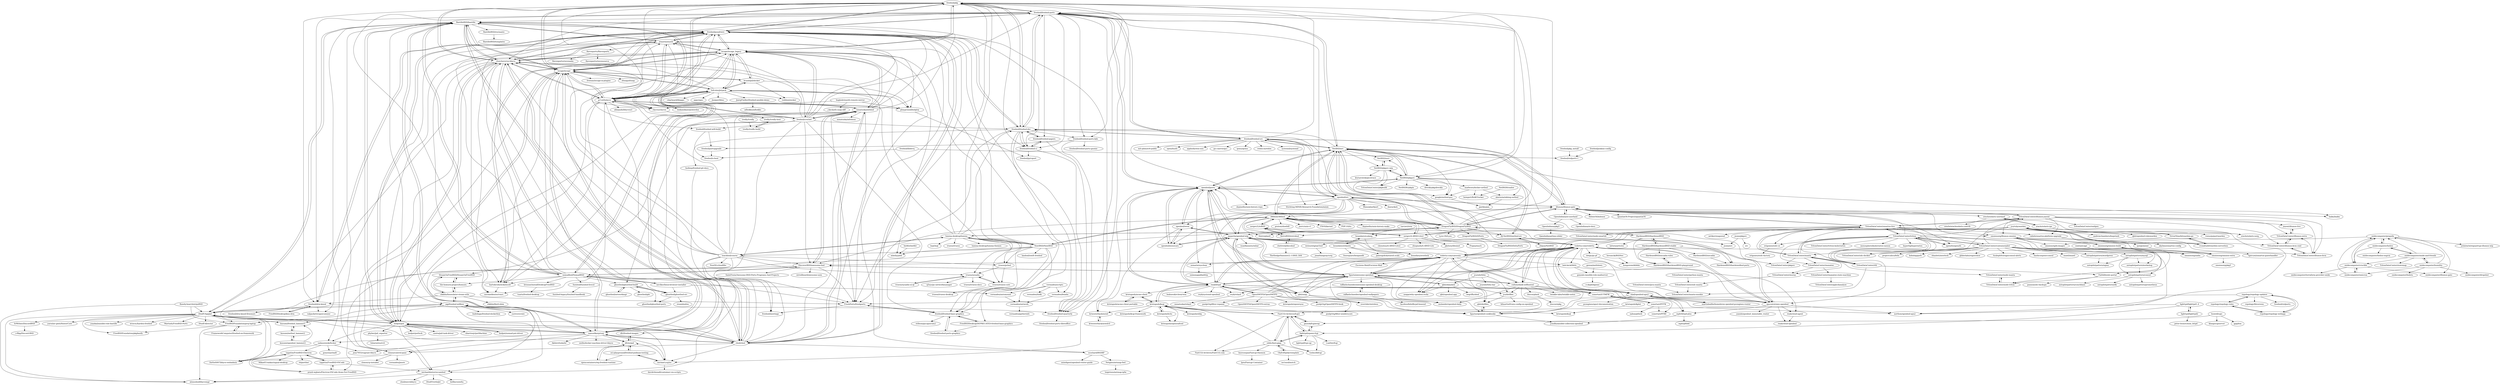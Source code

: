 digraph G {
"freebsd/pkg" -> "freebsd/freebsd-ports"
"freebsd/pkg" -> "freebsd/poudriere"
"freebsd/pkg" -> "freebsd/freebsd-doc"
"freebsd/pkg" -> "freebsd/freebsd-ports-kde"
"freebsd/pkg" -> "freebsd/drm-kmod"
"freebsd/pkg" -> "iocage/iocage_legacy"
"freebsd/pkg" -> "churchers/vm-bhyve"
"freebsd/pkg" -> "iocage/iocage"
"freebsd/pkg" -> "FreshPorts/freshports"
"freebsd/pkg" -> "freebsd/crochet"
"freebsd/pkg" -> "freebsd/freebsd-ci"
"freebsd/pkg" -> "freebsd/freebsd-quarterly"
"freebsd/pkg" -> "NetBSD/pkgsrc"
"freebsd/pkg" -> "pr1ntf/iohyve"
"freebsd/pkg" -> "freebsd/freebsd-wifi-build"
"freebsd/freebsd-ports" -> "freebsd/freebsd-doc"
"freebsd/freebsd-ports" -> "freebsd/pkg"
"freebsd/freebsd-ports" -> "freebsd/poudriere"
"freebsd/freebsd-ports" -> "freebsd/freebsd-src"
"freebsd/freebsd-ports" -> "freebsd/freebsd-papers"
"freebsd/freebsd-ports" -> "freebsd/freebsd-ci"
"freebsd/freebsd-ports" -> "openbsd/ports"
"freebsd/freebsd-ports" -> "churchers/vm-bhyve"
"freebsd/freebsd-ports" -> "freebsd/freebsd-ports-kde"
"freebsd/freebsd-ports" -> "NetBSD/src"
"freebsd/freebsd-ports" -> "freebsd/freebsd-quarterly"
"freebsd/freebsd-ports" -> "freebsd/drm-kmod"
"freebsd/freebsd-ports" -> "iocage/iocage"
"freebsd/freebsd-ports" -> "BastilleBSD/bastille"
"freebsd/freebsd-ports" -> "NetBSD/pkgsrc"
"vedetta-com/caesonia" -> "vedetta-com/vedetta"
"vedetta-com/caesonia" -> "cullum/dank-selfhosted"
"vedetta-com/caesonia" -> "ligurio/awesome-openbsd"
"vedetta-com/caesonia" -> "qbit/snap"
"vedetta-com/caesonia" -> "reyk/httpd"
"vedetta-com/caesonia" -> "elad/openbsd-apu2"
"vedetta-com/caesonia" -> "ajacoutot/aws-openbsd"
"vedetta-com/caesonia" -> "Excision-Mail/Excision-Mail"
"vedetta-com/caesonia" -> "ligurio/openbsd-cookbooks"
"vedetta-com/caesonia" -> "semarie/sysclean"
"vedetta-com/caesonia" -> "jasperla/openbsd-wip"
"vedetta-com/caesonia" -> "openbsd/ports"
"vedetta-com/caesonia" -> "noqqe/why-openbsd.rocks"
"vedetta-com/caesonia" -> "DiscoverBSD/awesome-bsd"
"vedetta-com/caesonia" -> "bob-beck/libtls"
"genua/meltdown" -> "gonzalo-/ansible-role-mailserver"
"bob-beck/libtls" -> "qbit/dotfiles"
"bob-beck/libtls" -> "reyk/cloud-agent"
"bob-beck/libtls" -> "gonzalo-/ansible-role-mailserver"
"ligurio/openbsd-cookbooks" -> "qbit/dotfiles"
"ligurio/openbsd-cookbooks" -> "jcmdln/ansible-collection-openbsd"
"jcs/rubywarden" -> "VictorNine/bitwarden-go"
"jcs/rubywarden" -> "vvondra/bitwarden-serverless"
"jcs/rubywarden" -> "vedetta-com/vedetta"
"jcs/rubywarden" -> "northox/openbsd-apu2"
"jcs/rubywarden" -> "jasperla/openbsd-wip"
"jcs/rubywarden" -> "ajacoutot/aws-openbsd"
"jcs/rubywarden" -> "vedetta-com/caesonia"
"jcs/rubywarden" -> "qbit/openbsd-rubywarden"
"jcs/rubywarden" -> "vwxyzjn/portwarden" ["e"=1]
"jcs/rubywarden" -> "cullum/dank-selfhosted"
"jcs/rubywarden" -> "andrewchambers/bupstash" ["e"=1]
"cullum/dank-selfhosted" -> "vedetta-com/caesonia"
"cullum/dank-selfhosted" -> "ligurio/awesome-openbsd"
"cullum/dank-selfhosted" -> "vedetta-com/vedetta"
"cullum/dank-selfhosted" -> "sonertari/UTMFW"
"cullum/dank-selfhosted" -> "ligurio/openbsd-cookbooks"
"cullum/dank-selfhosted" -> "elad/openbsd-apu2"
"cullum/dank-selfhosted" -> "jcs/dotfiles"
"cullum/dank-selfhosted" -> "ihucos/plash"
"cullum/dank-selfhosted" -> "mulander/openbsd-daily"
"cullum/dank-selfhosted" -> "twinkle-labs/twinkle-notes"
"VictorNine/bitwarden-go" -> "jcs/rubywarden"
"VictorNine/bitwarden-go" -> "vvondra/bitwarden-serverless"
"vvondra/bitwarden-serverless" -> "VictorNine/bitwarden-go"
"vvondra/bitwarden-serverless" -> "jcs/rubywarden"
"boutell/cgic" -> "gpg/boa"
"boutell/cgic" -> "klange/cgiserver"
"boutell/cgic" -> "gnosek/fcgiwrap"
"sergev/LiteBSD" -> "RetroBSD/retrobsd"
"sergev/LiteBSD" -> "sergev/4.4BSD-Lite2"
"sergev/LiteBSD" -> "386bsd/386bsd"
"lighttpd/lighttpd2" -> "lighttpd/lighttpd1.4"
"lighttpd/lighttpd2" -> "peter-leonov/mini_httpd"
"nomadbsd/NomadBSD" -> "ghostbsd/ghostbsd-src"
"nomadbsd/NomadBSD" -> "mrclksr/linux-browser-installer"
"nomadbsd/NomadBSD" -> "freebsd/poudriere"
"nomadbsd/NomadBSD" -> "furybsd/furybsd-livecd"
"nomadbsd/NomadBSD" -> "BastilleBSD/bastille"
"nomadbsd/NomadBSD" -> "broozar/installDesktopFreeBSD"
"nomadbsd/NomadBSD" -> "churchers/vm-bhyve"
"nomadbsd/NomadBSD" -> "DiscoverBSD/awesome-bsd"
"nomadbsd/NomadBSD" -> "iocage/iocage"
"nomadbsd/NomadBSD" -> "FreshPorts/freshports"
"nomadbsd/NomadBSD" -> "bartekrutkowski/iocell"
"nomadbsd/NomadBSD" -> "ghostbsd/ghostbsd-build"
"nomadbsd/NomadBSD" -> "mmatuska/mfsbsd"
"nomadbsd/NomadBSD" -> "freebsd/freebsd-ports"
"nomadbsd/NomadBSD" -> "the-homura-project/homura"
"sergev/4.4BSD-Lite2" -> "chenshuo/4.4BSD-Lite2" ["e"=1]
"sergev/4.4BSD-Lite2" -> "386bsd/386bsd"
"sergev/4.4BSD-Lite2" -> "zhuqiuzhi/4.4BSD-Lite"
"sergev/4.4BSD-Lite2" -> "sergev/LiteBSD"
"sergev/4.4BSD-Lite2" -> "pkelsey/libuinet" ["e"=1]
"sergev/4.4BSD-Lite2" -> "NetBSD/src"
"sergev/4.4BSD-Lite2" -> "weiss/original-bsd"
"sergev/4.4BSD-Lite2" -> "Prajna/mach"
"TritonDataCenter/manatee" -> "TritonDataCenter/moray"
"TritonDataCenter/manatee" -> "TritonDataCenter/manatee-state-machine"
"vermaden/scripts" -> "vermaden/automount"
"vermaden/scripts" -> "vermaden/network"
"vermaden/scripts" -> "vermaden/lsblk"
"vermaden/scripts" -> "vermaden/beadm"
"ghostbsd/networkmgr" -> "ghostbsd/ghostbsd-build"
"bsdpot/pot" -> "bsdpot/nomad-pot-driver"
"bsdpot/pot" -> "BastilleBSD/bastille"
"bsdpot/pot" -> "samuelkarp/runj"
"bsdpot/pot" -> "iocage/iocage"
"bsdpot/pot" -> "DtxdF/AppJail"
"bsdpot/pot" -> "bsdpot/potluck"
"bsdpot/pot" -> "cbsd/cbsd"
"bsdpot/pot" -> "churchers/vm-bhyve"
"bsdpot/pot" -> "freebsd/poudriere"
"bsdpot/pot" -> "phyber/jail_exporter"
"bsdpot/pot" -> "michaeldexter/occambsd"
"bsdpot/pot" -> "sadaszewski/focker"
"bsdpot/pot" -> "cneira/jail-task-driver"
"bsdpot/pot" -> "michael-yuji/xc"
"bsdpot/pot" -> "ebarriosjr/potMachine"
"tagattie/FreeBSD-Electron" -> "tagattie/FreeBSD-VSCode"
"tagattie/FreeBSD-Electron" -> "MikaelUrankar/signal-desktop"
"tagattie/FreeBSD-Electron" -> "t6/portfmt"
"tagattie/FreeBSD-Electron" -> "prash-wghats/Electron-VSCode-Atom-For-FreeBSD"
"tagattie/FreeBSD-VSCode" -> "tagattie/FreeBSD-Electron"
"tagattie/FreeBSD-VSCode" -> "prash-wghats/Electron-VSCode-Atom-For-FreeBSD"
"tagattie/FreeBSD-VSCode" -> "michaeldexter/occambsd"
"the-homura-project/homura" -> "shkhln/linuxulator-steam-utils"
"the-homura-project/homura" -> "SteamOnFreeBSD/SteamOnFreeBSD"
"freebsd/freebsd-ci" -> "freebsd/freebsd-papers"
"freebsd/freebsd-ci" -> "freebsd/freebsd-doc"
"freebsd/freebsd-ci" -> "freebsd/pytoport"
"freebsd/freebsd-ci" -> "freebsd/freebsd-quarterly"
"joyent/illumos-live" -> "TritonDataCenter/illumos-extra"
"TritonDataCenter/illumos-joyent" -> "TritonDataCenter/illumos-extra"
"TritonDataCenter/illumos-joyent" -> "TritonDataCenter/illumos-kvm"
"TritonDataCenter/illumos-joyent" -> "joyent/illumos-live"
"TritonDataCenter/illumos-joyent" -> "TritonDataCenter/illumos-kvm-cmd"
"TritonDataCenter/illumos-joyent" -> "TritonDataCenter/smartos-live"
"TritonDataCenter/illumos-joyent" -> "TritonDataCenter/smfgen"
"TritonDataCenter/illumos-joyent" -> "illumos/illumos-gate"
"TritonDataCenter/illumos-joyent" -> "calmh/smartos-platform-upgrade"
"TritonDataCenter/illumos-joyent" -> "omniosorg/illumos-omnios"
"broozar/installDesktopFreeBSD" -> "tuaris/freebsd-desktop"
"IIJ-NetBSD/netbsd-src" -> "NetBSD/src"
"IIJ-NetBSD/netbsd-src" -> "ebijun/NetBSD"
"IIJ-NetBSD/netbsd-src" -> "jsonn/src"
"OpenIndiana/oi-userland" -> "illumos/illumos-gate"
"OpenIndiana/oi-userland" -> "OpenIndiana/oi-docs"
"OpenIndiana/oi-userland" -> "OpenIndiana/pkg5"
"BastilleBSD/bastille" -> "bsdpot/pot"
"BastilleBSD/bastille" -> "churchers/vm-bhyve"
"BastilleBSD/bastille" -> "iocage/iocage"
"BastilleBSD/bastille" -> "cbsd/cbsd"
"BastilleBSD/bastille" -> "DtxdF/AppJail"
"BastilleBSD/bastille" -> "freebsd/poudriere"
"BastilleBSD/bastille" -> "samuelkarp/runj"
"BastilleBSD/bastille" -> "sadaszewski/focker"
"BastilleBSD/bastille" -> "pr1ntf/iohyve"
"BastilleBSD/bastille" -> "BastilleBSD/rocinante"
"BastilleBSD/bastille" -> "clonos/control-pane"
"BastilleBSD/bastille" -> "nomadbsd/NomadBSD"
"BastilleBSD/bastille" -> "michael-yuji/xc"
"BastilleBSD/bastille" -> "jrmarino/synth"
"BastilleBSD/bastille" -> "pgj/freebsd-wifibox"
"HardenedBSD/hardenedBSD" -> "HardenedBSD/hardenedBSD-stable"
"HardenedBSD/hardenedBSD" -> "HardenedBSD/hardenedbsd-ports"
"HardenedBSD/hardenedBSD" -> "lattera/articles"
"HardenedBSD/hardenedBSD" -> "HardenedBSD/hardenedBSD-playground"
"HardenedBSD/hardenedBSD" -> "DragonFlyBSD/DragonFlyBSD"
"repology/repology-rules" -> "repology/repology-webapp"
"repology/repology-rules" -> "repology/repology-updater"
"freebsd/freebsd-quarterly" -> "freebsd/freebsd-ports-libreoffice"
"RetroBSD/retrobsd" -> "sergev/LiteBSD"
"RetroBSD/retrobsd" -> "chettrick/discobsd"
"boundary/scalang" -> "boundary/overlock"
"boundary/scalang" -> "boundary/ordasity"
"poolpOrg/filter-rspamd" -> "poolpOrg/filter-senderscore"
"freebsd/freebsd-papers" -> "freebsd/freebsd-ci"
"freebsd/freebsd-papers" -> "freebsd/freebsd-doc"
"freebsd/freebsd-papers" -> "freebsd/freebsd-quarterly"
"ghostbsd/ghostbsd-build" -> "ghostbsd/ghostbsd-src"
"ghostbsd/ghostbsd-build" -> "ghostbsd/ghostbsd-ports"
"ghostbsd/ghostbsd-build" -> "ghostbsd/gbi"
"ghostbsd/ghostbsd-build" -> "ghostbsd/networkmgr"
"cneira/zcage" -> "omniosorg/zadm"
"phyber/jail_exporter" -> "fubarnetes/rctl"
"OpenIndiana/pkg5" -> "OpenIndiana/time-slider"
"ployground/bsdploy" -> "freebsd/pytoport"
"ebijun/NetBSD" -> "IIJ-NetBSD/netbsd-src"
"madworx/docker-netbsd" -> "alarixnia/mkimg-netbsd"
"madworx/docker-netbsd" -> "bsiegert/BulkTracker"
"madworx/docker-netbsd" -> "google/netbsd-gce"
"freebsd/libdevq" -> "freebsd/u-boot"
"freebsd/libdevq" -> "freebsd/redports-1"
"TritonDataCenter/illumos-extra" -> "joyent/illumos-live"
"TritonDataCenter/illumos-extra" -> "TritonDataCenter/illumos-kvm-cmd"
"freebsd/pkg_install" -> "freebsd/redports-1"
"reyk/httpd" -> "reyk/relayd"
"reyk/httpd" -> "ligurio/awesome-openbsd"
"reyk/httpd" -> "jasperla/openbsd-wip"
"reyk/httpd" -> "qbit/snap"
"reyk/httpd" -> "openbsd/ports"
"reyk/httpd" -> "kristapsdz/kcgi"
"reyk/httpd" -> "overrider/wireless"
"reyk/httpd" -> "leahneukirchen/cwm" ["e"=1]
"reyk/httpd" -> "vedetta-com/caesonia"
"reyk/httpd" -> "kristapsdz/acme-client"
"reyk/httpd" -> "ajacoutot/aws-openbsd"
"reyk/httpd" -> "OpenSMTPD/OpenSMTPD"
"reyk/httpd" -> "sonertari/UTMFW"
"reyk/httpd" -> "reyk/systemd-openbsd"
"reyk/httpd" -> "mpfr/httpd-plus"
"freebsd/freebsd-src" -> "freebsd/freebsd-ports"
"freebsd/freebsd-src" -> "openbsd/src"
"freebsd/freebsd-src" -> "freebsd/freebsd-doc"
"freebsd/freebsd-src" -> "openzfs/zfs" ["e"=1]
"freebsd/freebsd-src" -> "NetBSD/src"
"freebsd/freebsd-src" -> "Stichting-MINIX-Research-Foundation/minix" ["e"=1]
"freebsd/freebsd-src" -> "apple/darwin-xnu" ["e"=1]
"freebsd/freebsd-src" -> "gcc-mirror/gcc" ["e"=1]
"freebsd/freebsd-src" -> "freebsd/pkg"
"freebsd/freebsd-src" -> "qemu/qemu" ["e"=1]
"freebsd/freebsd-src" -> "redox-os/redox" ["e"=1]
"freebsd/freebsd-src" -> "dspinellis/unix-history-repo" ["e"=1]
"freebsd/freebsd-src" -> "systemd/systemd" ["e"=1]
"freebsd/freebsd-src" -> "mit-pdos/xv6-public" ["e"=1]
"freebsd/freebsd-src" -> "illumos/illumos-gate"
"iocage/iocage_legacy" -> "pr1ntf/iohyve"
"iocage/iocage_legacy" -> "3ofcoins/jetpack"
"iocage/iocage_legacy" -> "bartekrutkowski/iocell"
"iocage/iocage_legacy" -> "iocage/iocage"
"iocage/iocage_legacy" -> "kvasdopil/docker"
"iocage/iocage_legacy" -> "chyves/chyves"
"iocage/iocage_legacy" -> "churchers/vm-bhyve"
"iocage/iocage_legacy" -> "michaeldexter/vmrc"
"iocage/iocage_legacy" -> "ployground/bsdploy"
"iocage/iocage_legacy" -> "freebsd/poudriere"
"iocage/iocage_legacy" -> "jrmarino/synth"
"iocage/iocage_legacy" -> "mmatuska/mfsbsd"
"iocage/iocage_legacy" -> "freebsd/crochet"
"iocage/iocage_legacy" -> "mheily/jobd"
"iocage/iocage_legacy" -> "freebsd/pkg"
"NextBSD/NextBSD" -> "FreeBSDDesktop/DEPRECATED-freebsd-base-graphics"
"NextBSD/NextBSD" -> "freebsd/poudriere"
"NextBSD/NextBSD" -> "386bsd/386bsd"
"NextBSD/NextBSD" -> "iocage/iocage_legacy"
"NextBSD/NextBSD" -> "trueos/pcbsd"
"NextBSD/NextBSD" -> "landonf/swift-freebsd"
"NextBSD/NextBSD" -> "lumina-desktop/lumina"
"NextBSD/NextBSD" -> "freebsd/freebsd-base-graphics"
"NextBSD/NextBSD" -> "DragonFlyBSD/DragonFlyBSD"
"NextBSD/NextBSD" -> "prash-wghats/Electron-VSCode-Atom-For-FreeBSD"
"NextBSD/NextBSD" -> "mheily/jobd"
"NextBSD/NextBSD" -> "teachbsd/course"
"NextBSD/NextBSD" -> "3ofcoins/jetpack"
"oxidecomputer/omicron" -> "oxidecomputer/crucible"
"oxidecomputer/omicron" -> "oxidecomputer/propolis"
"jcs/sdorfehs" -> "jcs/dotfiles"
"jcs/sdorfehs" -> "jcs/sdorfehs-bar"
"jcs/sdorfehs" -> "qbit/ohmyksh"
"freebsd/poudriere" -> "freebsd/pkg"
"freebsd/poudriere" -> "freebsd/freebsd-ports"
"freebsd/poudriere" -> "churchers/vm-bhyve"
"freebsd/poudriere" -> "freebsd/freebsd-doc"
"freebsd/poudriere" -> "BastilleBSD/bastille"
"freebsd/poudriere" -> "iocage/iocage"
"freebsd/poudriere" -> "FreshPorts/freshports"
"freebsd/poudriere" -> "cbsd/cbsd"
"freebsd/poudriere" -> "iocage/iocage_legacy"
"freebsd/poudriere" -> "freebsd/freebsd-ci"
"freebsd/poudriere" -> "pr1ntf/iohyve"
"freebsd/poudriere" -> "jrmarino/synth"
"freebsd/poudriere" -> "freebsd/drm-kmod"
"freebsd/poudriere" -> "vermaden/beadm"
"freebsd/poudriere" -> "bsdpot/pot"
"qbit/dotfiles" -> "ligurio/openbsd-cookbooks"
"TritonDataCenter/triton" -> "TritonDataCenter/manta"
"TritonDataCenter/triton" -> "TritonDataCenter/smartos-live"
"TritonDataCenter/triton" -> "TritonDataCenter/containerpilot"
"TritonDataCenter/triton" -> "TritonDataCenter/sdc-docker"
"TritonDataCenter/triton" -> "TritonDataCenter/rfd"
"TritonDataCenter/triton" -> "TritonDataCenter/illumos-joyent"
"TritonDataCenter/triton" -> "TritonDataCenter/manatee"
"TritonDataCenter/triton" -> "Faithlife/sdc-portal"
"TritonDataCenter/triton" -> "illumos/illumos-gate"
"TritonDataCenter/triton" -> "TritonDataCenter/triton-kubernetes"
"TritonDataCenter/triton" -> "openzfs/openzfs" ["e"=1]
"TritonDataCenter/triton" -> "TritonDataCenter/node-triton"
"TritonDataCenter/triton" -> "mesosphere/kubernetes-mesos" ["e"=1]
"TritonDataCenter/triton" -> "hyperhq/hypernetes" ["e"=1]
"TritonDataCenter/triton" -> "erigones/esdc-ce"
"jasperla/openbsd-wip" -> "openbsd/ports"
"jasperla/openbsd-wip" -> "openbsd/xenocara"
"jasperla/openbsd-wip" -> "openbsd/www"
"jasperla/openbsd-wip" -> "qbit/snap"
"jasperla/openbsd-wip" -> "reyk/httpd"
"jasperla/openbsd-wip" -> "ajacoutot/aws-openbsd"
"jasperla/openbsd-wip" -> "ligurio/awesome-openbsd"
"jasperla/openbsd-wip" -> "ligurio/openbsd-cookbooks"
"jasperla/openbsd-wip" -> "ryanflannery/oxbar"
"jasperla/openbsd-wip" -> "vedetta-com/vedetta"
"jasperla/openbsd-wip" -> "noqqe/why-openbsd.rocks"
"lighttpd/lighttpd1.4" -> "lighttpd/lighttpd2"
"lighttpd/lighttpd1.4" -> "lighttpd/spawn-fcgi"
"lighttpd/lighttpd1.4" -> "FastCGI-Archives/fcgi2"
"TritonDataCenter/manta" -> "TritonDataCenter/triton"
"TritonDataCenter/manta" -> "TritonDataCenter/smartos-live"
"TritonDataCenter/manta" -> "TritonDataCenter/node-manta"
"TritonDataCenter/manta" -> "TritonDataCenter/rfd"
"TritonDataCenter/manta" -> "TritonDataCenter/moray"
"TritonDataCenter/manta" -> "TritonDataCenter/pkgsrc"
"TritonDataCenter/manta" -> "TritonDataCenter/manatee"
"freebsd/freebsd-wifi-build" -> "freebsd/portupgrade"
"freebsd/freebsd-wifi-build" -> "freebsd/u-boot"
"qbit/ohmyksh" -> "noqqe/why-openbsd.rocks"
"qbit/ohmyksh" -> "begriffs/obsd"
"qbit/ohmyksh" -> "ligurio/awesome-openbsd"
"qbit/ohmyksh" -> "qbit/openbsd.app"
"sadaszewski/focker" -> "DaVieS007/bhyve-webadmin"
"sadaszewski/focker" -> "tagattie/FreeBSD-Electron"
"sadaszewski/focker" -> "gonzoua/chaifi"
"sadaszewski/focker" -> "jesa7955/vagrant-bhyve"
"cbsd/cbsd" -> "churchers/vm-bhyve"
"cbsd/cbsd" -> "BastilleBSD/bastille"
"cbsd/cbsd" -> "freebsd/poudriere"
"cbsd/cbsd" -> "clonos/control-pane"
"cbsd/cbsd" -> "iocage/iocage"
"cbsd/cbsd" -> "bsdpot/pot"
"cbsd/cbsd" -> "samuelkarp/runj"
"cbsd/cbsd" -> "DtxdF/AppJail"
"cbsd/cbsd" -> "pr1ntf/iohyve"
"cbsd/cbsd" -> "mmatuska/mfsbsd"
"cbsd/cbsd" -> "iocage/iocage_legacy"
"cbsd/cbsd" -> "michael-yuji/xc"
"cbsd/cbsd" -> "ocochard/BSDRP"
"cbsd/cbsd" -> "pgj/freebsd-wifibox"
"cbsd/cbsd" -> "3ofcoins/jetpack"
"freebsd/jenkins-config" -> "freebsd/redports-1"
"TritonDataCenter/illumos-kvm" -> "TritonDataCenter/illumos-kvm-cmd"
"TritonDataCenter/illumos-kvm" -> "TritonDataCenter/illumos-extra"
"TritonDataCenter/illumos-kvm-cmd" -> "TritonDataCenter/illumos-kvm"
"TritonDataCenter/illumos-kvm-cmd" -> "TritonDataCenter/illumos-extra"
"TritonDataCenter/smartos-live" -> "TritonDataCenter/triton"
"TritonDataCenter/smartos-live" -> "TritonDataCenter/illumos-joyent"
"TritonDataCenter/smartos-live" -> "TritonDataCenter/manta"
"TritonDataCenter/smartos-live" -> "illumos/illumos-gate"
"TritonDataCenter/smartos-live" -> "TritonDataCenter/illumos-kvm"
"TritonDataCenter/smartos-live" -> "calmh/smartos-platform-upgrade"
"TritonDataCenter/smartos-live" -> "TritonDataCenter/illumos-kvm-cmd"
"TritonDataCenter/smartos-live" -> "erigones/esdc-ce"
"TritonDataCenter/smartos-live" -> "TritonDataCenter/rfd"
"TritonDataCenter/smartos-live" -> "oetiker/znapzend" ["e"=1]
"TritonDataCenter/smartos-live" -> "openzfs/openzfs" ["e"=1]
"TritonDataCenter/smartos-live" -> "omniosorg/illumos-omnios"
"TritonDataCenter/smartos-live" -> "TritonDataCenter/containerpilot"
"TritonDataCenter/smartos-live" -> "TritonDataCenter/node-smartdc"
"TritonDataCenter/smartos-live" -> "boundary/scalang"
"shkhln/linuxulator-steam-utils" -> "shkhln/libc6-shim"
"shkhln/linuxulator-steam-utils" -> "the-homura-project/homura"
"shkhln/linuxulator-steam-utils" -> "pgj/freebsd-wifibox"
"shkhln/linuxulator-steam-utils" -> "SteamOnFreeBSD/SteamOnFreeBSD"
"shkhln/linuxulator-steam-utils" -> "FreshPorts/freshports"
"shkhln/linuxulator-steam-utils" -> "freebsd/drm-kmod"
"3ofcoins/jetpack" -> "iocage/iocage_legacy"
"3ofcoins/jetpack" -> "kvasdopil/docker"
"3ofcoins/jetpack" -> "pr1ntf/iohyve"
"3ofcoins/jetpack" -> "iocage/iocage"
"3ofcoins/jetpack" -> "ployground/bsdploy"
"3ofcoins/jetpack" -> "bsdpot/pot"
"3ofcoins/jetpack" -> "bartekrutkowski/iocell"
"3ofcoins/jetpack" -> "toddnni/zocker"
"3ofcoins/jetpack" -> "samuelkarp/runj"
"3ofcoins/jetpack" -> "churchers/vm-bhyve"
"3ofcoins/jetpack" -> "appc/spec" ["e"=1]
"3ofcoins/jetpack" -> "Juniper/libxo" ["e"=1]
"3ofcoins/jetpack" -> "lonkamikaze/powerdxx"
"3ofcoins/jetpack" -> "cdaylward/libappc"
"3ofcoins/jetpack" -> "JoergFiedler/freebsd-ansible-demo"
"mmatuska/mfsbsd" -> "freebsd/poudriere"
"mmatuska/mfsbsd" -> "mmatuska/mfslinux"
"mmatuska/mfsbsd" -> "iocage/iocage_legacy"
"mmatuska/mfsbsd" -> "freebsd/crochet"
"mmatuska/mfsbsd" -> "pr1ntf/iohyve"
"mmatuska/mfsbsd" -> "DiscoverBSD/awesome-bsd"
"mmatuska/mfsbsd" -> "dfr/freebsd-images"
"mmatuska/mfsbsd" -> "churchers/vm-bhyve"
"mmatuska/mfsbsd" -> "michaeldexter/occambsd"
"mmatuska/mfsbsd" -> "jrmarino/synth"
"mmatuska/mfsbsd" -> "cbsd/cbsd"
"mmatuska/mfsbsd" -> "ocochard/BSDRP"
"mmatuska/mfsbsd" -> "FreshPorts/freshports"
"mmatuska/mfsbsd" -> "nomadbsd/NomadBSD"
"mmatuska/mfsbsd" -> "BastilleBSD/bastille"
"freebsd/drm-kmod" -> "FreeBSDDesktop/kms-drm"
"freebsd/drm-kmod" -> "freebsd/drm-kmod-firmware"
"freebsd/drm-kmod" -> "valpackett/capsicumizer"
"freebsd/drm-kmod" -> "freebsd/freebsd-quarterly"
"freebsd/drm-kmod" -> "freebsd/poudriere"
"bsdpot/nomad-pot-driver" -> "bsdpot/pot"
"freebsd/portupgrade" -> "freebsd/u-boot"
"oxidecomputer/humility" -> "oxidecomputer/hubris" ["e"=1]
"oxidecomputer/humility" -> "oxidecomputer/dropshot" ["e"=1]
"oxidecomputer/humility" -> "oxidecomputer/omicron"
"oxidecomputer/humility" -> "oxidecomputer/propolis"
"oxidecomputer/humility" -> "oxidecomputer/oxide-and-friends"
"jsonn/pkgsrc" -> "src"
"jsonn/pkgsrc" -> "jsonn/src"
"lumina-desktop/lumina" -> "trueos/pcbsd"
"lumina-desktop/lumina" -> "trueos/trueos-core"
"lumina-desktop/lumina" -> "DragonFlyBSD/DragonFlyBSD"
"lumina-desktop/lumina" -> "trueos/sysadm"
"lumina-desktop/lumina" -> "lumina-desktop/lumina-themes"
"lumina-desktop/lumina" -> "NextBSD/NextBSD"
"lumina-desktop/lumina" -> "teachbsd/course"
"lumina-desktop/lumina" -> "lxqt/lxqt" ["e"=1]
"lumina-desktop/lumina" -> "freebsd/freebsd-doc"
"lumina-desktop/lumina" -> "freebsd/freebsd-base-graphics"
"lumina-desktop/lumina" -> "trueos/trueos"
"lumina-desktop/lumina" -> "freebsd/pkg"
"lumina-desktop/lumina" -> "freebsd/poudriere"
"lumina-desktop/lumina" -> "pr1ntf/iohyve"
"ocochard/BSDRP" -> "unixdigest/openbsd-router-guide"
"ocochard/BSDRP" -> "Netgate/netmap-fwd"
"boundary/ordasity" -> "boundary/scalang"
"boundary/ordasity" -> "jamesgolick/statsd.scala"
"boundary/ordasity" -> "boundary/overlock"
"boundary/ordasity" -> "foursquare/heapaudit" ["e"=1]
"lighttpd/spawn-fcgi" -> "FastCGI-Archives/fcgi2"
"lighttpd/spawn-fcgi" -> "gnosek/fcgiwrap"
"lighttpd/spawn-fcgi" -> "eddic/fastcgipp"
"lighttpd/spawn-fcgi" -> "toshic/libfcgi"
"lighttpd/spawn-fcgi" -> "lighttpd/fcgi-cgi"
"lighttpd/spawn-fcgi" -> "LuaDist/fcgi"
"TritonDataCenter/manatee-state-machine" -> "TritonDataCenter/pglockanalyze"
"repology/repology-webapp" -> "repology/repology-rules"
"repology/repology-webapp" -> "repology/repology-updater"
"HardenedBSD/hardenedBSD-stable" -> "HardenedBSD/hardenedbsd-ports"
"HardenedBSD/hardenedBSD-stable" -> "HardenedBSD/hardenedBSD"
"HardenedBSD/hardenedBSD-stable" -> "HardenedBSD/secadm"
"HardenedBSD/hardenedBSD-stable" -> "HardenedBSD/hardenedBSD-playground"
"HardenedBSD/hardenedBSD-stable" -> "HardenedBSD/secadm-rules"
"ghostbsd/ghostbsd-src" -> "ghostbsd/ghostbsd-build"
"ghostbsd/ghostbsd-src" -> "ghostbsd/ghostbsd-ports"
"ghostbsd/ghostbsd-src" -> "steambsd/os"
"mpfr/httpd-plus" -> "mpfr/pftbld"
"mpfr/httpd-plus" -> "jcmdln/ansible-collection-openbsd"
"oxidecomputer/helios" -> "oxidecomputer/helios-engvm"
"oxidecomputer/helios" -> "oxidecomputer/propolis"
"oxidecomputer/helios" -> "oxidecomputer/crucible"
"oxidecomputer/helios" -> "oxidecomputer/oxide-and-friends"
"furybsd/furybsd-livecd" -> "furybsd-legacy/furybsd-handbook"
"freebsd/freebsd-ports-graphics" -> "freebsd/freebsd-base-graphics"
"TritonDataCenter/sdc-manta" -> "TritonDataCenter/manta-muskie"
"TritonDataCenter/moray" -> "TritonDataCenter/sdc-manta"
"JoergFiedler/freebsd-ansible-demo" -> "adhokku/adhokku"
"HardenedBSD/secadm" -> "HardenedBSD/hardenedbsd-ports"
"hovancik/BSDSec" -> "bongozone/kibble"
"jcs/dotfiles" -> "qbit/dotfiles"
"jcs/dotfiles" -> "bfmartin/fvwm-config-on-openbsd"
"freebsd/freebsd-doc" -> "freebsd/freebsd-ports"
"freebsd/freebsd-doc" -> "freebsd/pkg"
"freebsd/freebsd-doc" -> "freebsd/freebsd-papers"
"freebsd/freebsd-doc" -> "freebsd/freebsd-ci"
"freebsd/freebsd-doc" -> "freebsd/poudriere"
"freebsd/freebsd-doc" -> "freebsd/freebsd-quarterly"
"freebsd/freebsd-doc" -> "freebsd/freebsd-ports-kde"
"freebsd/freebsd-doc" -> "freebsd/freebsd-src"
"freebsd/freebsd-doc" -> "FreshPorts/freshports"
"freebsd/freebsd-doc" -> "bsdimp/freebsd-git-docs"
"freebsd/freebsd-doc" -> "freebsd/freebsd-base-graphics"
"autopilotpattern/consul" -> "autopilotpattern/prometheus"
"autopilotpattern/consul" -> "autopilotpattern/couchbase" ["e"=1]
"autopilotpattern/consul" -> "autopilotpattern/elk"
"pr1ntf/iohyve" -> "iocage/iocage_legacy"
"pr1ntf/iohyve" -> "iocage/iocage"
"pr1ntf/iohyve" -> "churchers/vm-bhyve"
"pr1ntf/iohyve" -> "chyves/chyves"
"pr1ntf/iohyve" -> "bartekrutkowski/iocell"
"pr1ntf/iohyve" -> "michaeldexter/vmrc"
"pr1ntf/iohyve" -> "3ofcoins/jetpack"
"pr1ntf/iohyve" -> "ployground/bsdploy"
"pr1ntf/iohyve" -> "jrmarino/synth"
"pr1ntf/iohyve" -> "freebsd/poudriere"
"pr1ntf/iohyve" -> "allanjude/bhyveucl"
"pr1ntf/iohyve" -> "BastilleBSD/bastille"
"pr1ntf/iohyve" -> "lonkamikaze/powerdxx"
"pr1ntf/iohyve" -> "mmatuska/mfsbsd"
"pr1ntf/iohyve" -> "jesa7955/vagrant-bhyve"
"samuelkarp/runj" -> "bsdpot/pot"
"samuelkarp/runj" -> "BastilleBSD/bastille"
"samuelkarp/runj" -> "iocage/iocage"
"samuelkarp/runj" -> "sadaszewski/focker"
"samuelkarp/runj" -> "michael-yuji/xc"
"samuelkarp/runj" -> "cbsd/cbsd"
"samuelkarp/runj" -> "clonos/control-pane"
"samuelkarp/runj" -> "DtxdF/AppJail"
"samuelkarp/runj" -> "pgj/freebsd-wifibox"
"samuelkarp/runj" -> "churchers/vm-bhyve"
"samuelkarp/runj" -> "dfr/ocijail"
"samuelkarp/runj" -> "freebsd/poudriere"
"samuelkarp/runj" -> "AkihiroSuda/lsf" ["e"=1]
"samuelkarp/runj" -> "3ofcoins/jetpack"
"samuelkarp/runj" -> "swills/docker-machine-driver-bhyve"
"mrclksr/linux-browser-installer" -> "vermaden/automount"
"mrclksr/linux-browser-installer" -> "ghostbsd/ghostbsd-src"
"mrclksr/linux-browser-installer" -> "nomadbsd/NomadBSD"
"churchers/vm-bhyve" -> "iocage/iocage"
"churchers/vm-bhyve" -> "BastilleBSD/bastille"
"churchers/vm-bhyve" -> "pr1ntf/iohyve"
"churchers/vm-bhyve" -> "cbsd/cbsd"
"churchers/vm-bhyve" -> "freebsd/poudriere"
"churchers/vm-bhyve" -> "iocage/iocage_legacy"
"churchers/vm-bhyve" -> "bsdpot/pot"
"churchers/vm-bhyve" -> "jrmarino/synth"
"churchers/vm-bhyve" -> "chyves/chyves"
"churchers/vm-bhyve" -> "michaeldexter/vmrc"
"churchers/vm-bhyve" -> "freebsd/pkg"
"churchers/vm-bhyve" -> "bartekrutkowski/iocell"
"churchers/vm-bhyve" -> "DaVieS007/bhyve-webadmin"
"churchers/vm-bhyve" -> "samuelkarp/runj"
"churchers/vm-bhyve" -> "clonos/control-pane"
"pgj/freebsd-wifibox" -> "alonsobsd/bhyvemgr"
"pgj/freebsd-wifibox" -> "DtxdF/AppJail"
"pgj/freebsd-wifibox" -> "shkhln/linuxulator-steam-utils"
"pgj/freebsd-wifibox" -> "kusumi/freebsd_hammer2"
"pgj/freebsd-wifibox" -> "michaeldexter/occambsd"
"pgj/freebsd-wifibox" -> "FreeBSDFoundation/proj-laptop"
"pgj/freebsd-wifibox" -> "yurivict/crate"
"pgj/freebsd-wifibox" -> "leafoliage/freebsd-dockerbox"
"DiscoverBSD/awesome-bsd" -> "ligurio/awesome-openbsd"
"DiscoverBSD/awesome-bsd" -> "sirredbeard/awesome-unix" ["e"=1]
"DiscoverBSD/awesome-bsd" -> "FreshPorts/freshports"
"DiscoverBSD/awesome-bsd" -> "mmatuska/mfsbsd"
"DiscoverBSD/awesome-bsd" -> "nomadbsd/NomadBSD"
"DiscoverBSD/awesome-bsd" -> "DtxdF/AppJail"
"DiscoverBSD/awesome-bsd" -> "SaintFenix/Awesome-BSD-Ports-Programs-And-Projects"
"OlafvdSpek/ctemplate" -> "no1msd/mstch" ["e"=1]
"OlafvdSpek/ctemplate" -> "eddic/fastcgipp"
"vermaden/automount" -> "vermaden/network"
"oxidecomputer/propolis" -> "oxidecomputer/crucible"
"oxidecomputer/propolis" -> "oxidecomputer/illumos-gate"
"oxidecomputer/propolis" -> "oxidecomputer/helios"
"oxidecomputer/propolis" -> "omniosorg/lx-images"
"oxidecomputer/propolis" -> "jclulow/wireguard-go-illumos-wip"
"kvasdopil/docker" -> "3ofcoins/jetpack"
"kvasdopil/docker" -> "iocage/iocage_legacy"
"kvasdopil/docker" -> "toddnni/zocker"
"kvasdopil/docker" -> "ployground/bsdploy"
"kvasdopil/docker" -> "iocage/iocage"
"chettrick/discobsd" -> "TheSledgeHammer/2.11BSD_X44"
"chettrick/discobsd" -> "RetroBSD/retrobsd"
"oxidecomputer/oxide-and-friends" -> "oxidecomputer/helios"
"oxidecomputer/oxide-and-friends" -> "oxidecomputer/crucible"
"oxidecomputer/oxide-and-friends" -> "oxidecomputer/propolis"
"oxidecomputer/oxide-and-friends" -> "oxidecomputer/humility"
"oxidecomputer/oxide-and-friends" -> "TritonDataCenter/statemap"
"freebsd/freebsd-base-graphics" -> "freebsd/freebsd-ports-graphics"
"freebsd/freebsd-base-graphics" -> "FreeBSDDesktop/DEPRECATED-freebsd-base-graphics"
"freebsd/freebsd-base-graphics" -> "stillson/pycapsicum2"
"freebsd/freebsd-base-graphics" -> "FreshPorts/freshports"
"oxidecomputer/crucible" -> "oxidecomputer/propolis"
"oxidecomputer/crucible" -> "oxidecomputer/omicron"
"oxidecomputer/crucible" -> "oxidecomputer/terraform-provider-oxide"
"oxidecomputer/crucible" -> "oxidecomputer/illumos-gate"
"Faithlife/sdc-portal" -> "pannon/sdc-backups"
"Faithlife/sdc-portal" -> "TritonDataCenter/node-triton"
"michaeldexter/occambsd" -> "bellhyve/zelta"
"michaeldexter/occambsd" -> "cbsd/microbhyve"
"michaeldexter/occambsd" -> "alonsobsd/bhyvemgr"
"michaeldexter/occambsd" -> "DtxdF/LittleJet"
"bsdimp/freebsd-git-docs" -> "freebsd/meetings"
"alarixnia/mkimg-netbsd" -> "jperkin/pm"
"HardenedBSD/hardenedBSD-playground" -> "HardenedBSD/secadm-rules"
"sjorge/asmd" -> "tgerczei/smartos-guesthandler"
"vermaden/network" -> "vermaden/gatherinfo"
"OpenSMTPD/OpenSMTPD" -> "OpenSMTPD/OpenSMTPD-extras"
"OpenSMTPD/OpenSMTPD" -> "poolpOrg/filter-rspamd"
"OpenSMTPD/OpenSMTPD" -> "reyk/httpd"
"OpenSMTPD/OpenSMTPD" -> "poolpOrg/OpenSMTPD-book"
"OpenSMTPD/OpenSMTPD" -> "kristapsdz/openrsync" ["e"=1]
"OpenSMTPD/OpenSMTPD" -> "ligurio/awesome-openbsd"
"OpenSMTPD/OpenSMTPD" -> "poolpOrg/filter-senderscore"
"OpenSMTPD/OpenSMTPD" -> "vedetta-com/caesonia"
"TritonDataCenter/containerpilot" -> "TritonDataCenter/triton"
"TritonDataCenter/containerpilot" -> "autopilotpattern/workshop"
"TritonDataCenter/containerpilot" -> "autopilotpattern/mysql"
"TritonDataCenter/containerpilot" -> "autopilotpattern/consul"
"TritonDataCenter/containerpilot" -> "kobolog/gorb" ["e"=1]
"TritonDataCenter/containerpilot" -> "ehazlett/interlock" ["e"=1]
"TritonDataCenter/containerpilot" -> "TritonDataCenter/manta"
"TritonDataCenter/containerpilot" -> "gliderlabs/registrator" ["e"=1]
"TritonDataCenter/containerpilot" -> "TritonDataCenter/sdc-docker"
"TritonDataCenter/containerpilot" -> "AcalephStorage/consul-alerts" ["e"=1]
"TritonDataCenter/containerpilot" -> "hashicorp/envconsul" ["e"=1]
"TritonDataCenter/containerpilot" -> "mantl/mantl" ["e"=1]
"TritonDataCenter/containerpilot" -> "autopilotpattern/wordpress"
"TritonDataCenter/containerpilot" -> "TritonDataCenter/illumos-joyent"
"TritonDataCenter/containerpilot" -> "projectcalico/felix" ["e"=1]
"autopilotpattern/mysql" -> "autopilotpattern/consul"
"autopilotpattern/mysql" -> "autopilotpattern/nginx"
"autopilotpattern/mysql" -> "autopilotpattern/workshop"
"teachbsd/course" -> "freebsd/poudriere"
"teachbsd/course" -> "pr1ntf/iohyve"
"teachbsd/course" -> "FreshPorts/freshports"
"teachbsd/course" -> "iocage/iocage_legacy"
"teachbsd/course" -> "jrmarino/synth"
"teachbsd/course" -> "trueos/pcbsd"
"teachbsd/course" -> "trueos/sysadm"
"teachbsd/course" -> "NuxiNL/cloudlibc" ["e"=1]
"teachbsd/course" -> "churchers/vm-bhyve"
"teachbsd/course" -> "mmatuska/mfsbsd"
"teachbsd/course" -> "lumina-desktop/lumina"
"teachbsd/course" -> "samuelkarp/runj"
"teachbsd/course" -> "DiscoverBSD/awesome-bsd"
"teachbsd/course" -> "iocage/iocage"
"teachbsd/course" -> "freebsd/meetings"
"hughobrien/zfs-remote-mirror" -> "ployground/bsdploy"
"hughobrien/zfs-remote-mirror" -> "chyves/chyves"
"hughobrien/zfs-remote-mirror" -> "j-keck/zfs-snap-diff" ["e"=1]
"TritonDataCenter/rfd" -> "TritonDataCenter/manta"
"TritonDataCenter/rfd" -> "TritonDataCenter/triton"
"TritonDataCenter/rfd" -> "Faithlife/sdc-portal"
"TritonDataCenter/rfd" -> "TritonDataCenter/manta-muskie"
"NetBSDfr/sailor" -> "bsiegert/BulkTracker"
"BastilleBSD/rocinante" -> "BastilleBSD/templates"
"tarcieri/reia" -> "boundary/scalang"
"jrmarino/synth" -> "pr1ntf/iohyve"
"jrmarino/synth" -> "freebsd/poudriere"
"jrmarino/synth" -> "chyves/chyves"
"jrmarino/synth" -> "churchers/vm-bhyve"
"jrmarino/synth" -> "iocage/iocage_legacy"
"jrmarino/synth" -> "Ravenports/Ravenports"
"jrmarino/synth" -> "valpackett/capsicumizer"
"jrmarino/synth" -> "bsdpot/pot"
"jrmarino/synth" -> "freebsd/freebsd-base-graphics"
"jrmarino/synth" -> "BastilleBSD/bastille"
"InitKit/InitKit" -> "mheily/jobd"
"BawdyAnarchist/quBSD" -> "alonsobsd/bhyvemgr"
"BawdyAnarchist/quBSD" -> "FreeBSDFoundation/proj-laptop"
"BawdyAnarchist/quBSD" -> "DtxdF/AppJail"
"TritonDataCenter/node-triton" -> "TritonDataCenter/node-manta"
"Netgate/netmap-fwd" -> "luigirizzo/netmap-ipfw" ["e"=1]
"ajacoutot/aws-openbsd" -> "reyk/cloud-openbsd"
"ajacoutot/aws-openbsd" -> "vedetta-com/vedetta"
"ajacoutot/aws-openbsd" -> "elad/openbsd-apu2"
"ajacoutot/aws-openbsd" -> "yannh/openbsd_immutable_router"
"ajacoutot/aws-openbsd" -> "jasperla/openbsd-wip"
"ajacoutot/aws-openbsd" -> "mpfr/httpd-plus"
"ajacoutot/aws-openbsd" -> "reyk/cloud-agent"
"ajacoutot/aws-openbsd" -> "northox/openbsd-apu2"
"SteamOnFreeBSD/SteamOnFreeBSD" -> "the-homura-project/homura"
"SteamOnFreeBSD/SteamOnFreeBSD" -> "shkhln/linuxulator-steam-utils"
"dotpy/py-pf" -> "bongozone/kibble"
"FreshPorts/freshports" -> "freebsd/freebsd-base-graphics"
"FreshPorts/freshports" -> "freebsd/meetings"
"NetBSD/pkgsrc-wip" -> "NetBSD/xsrc"
"NetBSD/pkgsrc-wip" -> "NetBSD/pkgsrc"
"NetBSD/pkgsrc-wip" -> "TritonDataCenter/pkgbuild"
"NetBSD/pkgsrc-wip" -> "google/netbsd-gce"
"NetBSD/pkgsrc-wip" -> "krytarowski/picotrace"
"autopilotpattern/wordpress" -> "autopilotpattern/nginx"
"lmovsesjan/Fastcgi-Daemon" -> "lpre/Fastcgi-Container"
"vermaden/beadm" -> "vermaden/network"
"HardenedBSD/secadm-rules" -> "HardenedBSD/hardenedBSD-playground"
"SrWither/DiscordBSD" -> "z-ffqq/Discord-BSD"
"dfr/ocijail" -> "opencontainers/wg-freebsd-runtime"
"dfr/ocijail" -> "dfr/freebsd-images"
"dfr/ocijail" -> "oci-playground/freebsd-podman-testing"
"trueos/sysadm-ui-qt" -> "trueos/sysadm"
"trueos/sysadm" -> "trueos/sysadm-ui-qt"
"trueos/sysadm" -> "q5sys/pc-networkmanager"
"trueos/sysadm" -> "trueos/trueos-core"
"trueos/sysadm" -> "trueos/trueos-docs"
"elad/openbsd-apu2" -> "northox/openbsd-apu2"
"elad/openbsd-apu2" -> "vedetta-com/vedetta"
"elad/openbsd-apu2" -> "martinbaillie/homebrew-openbsd-pcengines-router"
"elad/openbsd-apu2" -> "ligurio/openbsd-cookbooks"
"elad/openbsd-apu2" -> "ajacoutot/aws-openbsd"
"elad/openbsd-apu2" -> "pcengines/apu2-documentation" ["e"=1]
"semarie/sysclean" -> "snimmagadda/http"
"chyves/chyves" -> "tredly/tredly-host"
"kristapsdz/kcgi" -> "kristapsdz/kcgi-framework"
"kristapsdz/kcgi" -> "kristapsdz/bchs"
"kristapsdz/kcgi" -> "kristapsdz/acme-client"
"kristapsdz/kcgi" -> "kristapsdz/ksql"
"kristapsdz/kcgi" -> "kristapsdz/sblg" ["e"=1]
"kristapsdz/kcgi" -> "FastCGI-Archives/fcgi2"
"kristapsdz/kcgi" -> "reyk/httpd"
"kristapsdz/kcgi" -> "krwesterback/newd"
"kristapsdz/kcgi" -> "kristapsdz/openradtool"
"kusumi/netbsd_hammer2" -> "kusumi/freebsd_hammer2"
"kusumi/netbsd_hammer2" -> "kusumi/openbsd_hammer2"
"DtxdF/AppJail" -> "DtxdF/director"
"DtxdF/AppJail" -> "alonsobsd/bhyvemgr"
"DtxdF/AppJail" -> "yaroslav-gwit/HosterCore"
"DtxdF/AppJail" -> "BastilleBSD/bastille"
"DtxdF/AppJail" -> "yaazkal/ansible-role-bastille"
"DtxdF/AppJail" -> "pgj/freebsd-wifibox"
"DtxdF/AppJail" -> "kusumi/freebsd_hammer2"
"DtxdF/AppJail" -> "wravoc/harden-freebsd"
"DtxdF/AppJail" -> "Martinfx/FreeBSD-Ports"
"DtxdF/AppJail" -> "SrWither/DiscordBSD"
"DtxdF/AppJail" -> "bsdpot/pot"
"DtxdF/AppJail" -> "FreeBSDFoundation/pkgbasify"
"DtxdF/AppJail" -> "dfr/ocijail"
"DtxdF/AppJail" -> "FreeBSDFoundation/proj-laptop"
"DtxdF/AppJail" -> "DaVieS007/bhyve-webadmin"
"kusumi/freebsd_hammer2" -> "kusumi/netbsd_hammer2"
"kristapsdz/acme-client-portable" -> "kristapsdz/acme-client"
"eddic/fastcgipp" -> "FastCGI-Archives/fcgi2"
"eddic/fastcgipp" -> "lighttpd/spawn-fcgi"
"eddic/fastcgipp" -> "kristapsdz/kcgi"
"eddic/fastcgipp" -> "OlafvdSpek/ctemplate"
"eddic/fastcgipp" -> "FastCGI-Archives/FastCGI.com"
"eddic/fastcgipp" -> "lmovsesjan/Fastcgi-Daemon"
"eddic/fastcgipp" -> "toshic/libfcgi"
"FastCGI-Archives/fcgi2" -> "lighttpd/spawn-fcgi"
"FastCGI-Archives/fcgi2" -> "FastCGI-Archives/FastCGI.com"
"FastCGI-Archives/fcgi2" -> "eddic/fastcgipp"
"FastCGI-Archives/fcgi2" -> "kristapsdz/kcgi"
"FastCGI-Archives/fcgi2" -> "gnosek/fcgiwrap"
"FastCGI-Archives/fcgi2" -> "toshic/libfcgi"
"FreeBSDDesktop/DEPRECATED-freebsd-base-graphics" -> "freebsd/freebsd-base-graphics"
"FreeBSDDesktop/DEPRECATED-freebsd-base-graphics" -> "freebsd/freebsd-ports-graphics"
"autopilotpattern/workshop" -> "autopilotpattern/consul"
"kristapsdz/acme-client" -> "kristapsdz/acme-client-portable"
"kristapsdz/acme-client" -> "kristapsdz/kcgi"
"qbit/snap" -> "overrider/wireless"
"qbit/snap" -> "mulander/openbsd-daily"
"qbit/snap" -> "jasperla/openbsd-wip"
"kristapsdz/kplot" -> "kristapsdz/ksql"
"dfr/freebsd-images" -> "dfr/ocijail"
"tredly/tredly-host" -> "tredly/tredly-build"
"tredly/tredly-build" -> "tredly/tredly-host"
"openbsd/src" -> "openbsd/ports"
"openbsd/src" -> "freebsd/freebsd-src"
"openbsd/src" -> "NetBSD/src"
"openbsd/src" -> "openbsd/xenocara"
"openbsd/src" -> "openbsd/www"
"openbsd/src" -> "ligurio/awesome-openbsd"
"openbsd/src" -> "DragonFlyBSD/DragonFlyBSD"
"openbsd/src" -> "jasperla/openbsd-wip"
"openbsd/src" -> "Stichting-MINIX-Research-Foundation/minix" ["e"=1]
"openbsd/src" -> "freebsd/freebsd-ports"
"openbsd/src" -> "9fans/plan9port" ["e"=1]
"openbsd/src" -> "illumos/illumos-gate"
"openbsd/src" -> "reyk/httpd"
"openbsd/src" -> "ibara/oksh" ["e"=1]
"openbsd/src" -> "dspinellis/unix-history-repo" ["e"=1]
"386bsd/386bsd" -> "sergev/4.4BSD-Lite2"
"386bsd/386bsd" -> "sergev/LiteBSD"
"386bsd/386bsd" -> "NetBSD/src"
"386bsd/386bsd" -> "DragonFlyBSD/DragonFlyBSD"
"386bsd/386bsd" -> "NextBSD/NextBSD"
"386bsd/386bsd" -> "illumos/illumos-gate"
"386bsd/386bsd" -> "RetroBSD/retrobsd"
"386bsd/386bsd" -> "0intro/plan9" ["e"=1]
"386bsd/386bsd" -> "pruten/shoebill" ["e"=1]
"386bsd/386bsd" -> "DiscoverBSD/awesome-bsd"
"386bsd/386bsd" -> "IIJ-NetBSD/netbsd-src"
"386bsd/386bsd" -> "jserv/unix-v1" ["e"=1]
"386bsd/386bsd" -> "FDOS/kernel" ["e"=1]
"386bsd/386bsd" -> "PDP-10/its" ["e"=1]
"386bsd/386bsd" -> "dspinellis/unix-history-make" ["e"=1]
"ligurio/awesome-openbsd" -> "DiscoverBSD/awesome-bsd"
"ligurio/awesome-openbsd" -> "vedetta-com/caesonia"
"ligurio/awesome-openbsd" -> "vedetta-com/vedetta"
"ligurio/awesome-openbsd" -> "reyk/httpd"
"ligurio/awesome-openbsd" -> "qbit/ohmyksh"
"ligurio/awesome-openbsd" -> "qbit/dotfiles"
"ligurio/awesome-openbsd" -> "ligurio/openbsd-cookbooks"
"ligurio/awesome-openbsd" -> "jcs/dotfiles"
"ligurio/awesome-openbsd" -> "qbit/snap"
"ligurio/awesome-openbsd" -> "jasperla/openbsd-wip"
"ligurio/awesome-openbsd" -> "openbsd/ports"
"ligurio/awesome-openbsd" -> "mulander/openbsd-daily"
"ligurio/awesome-openbsd" -> "raffaelschneider/awesome-openbsd-desktop"
"ligurio/awesome-openbsd" -> "cullum/dank-selfhosted"
"ligurio/awesome-openbsd" -> "reyk/relayd"
"openbsd/www" -> "openbsd/xenocara"
"openbsd/www" -> "openbsd/ports"
"openbsd/www" -> "krwesterback/newd"
"openbsd/www" -> "jasperla/openbsd-wip"
"openbsd/ports" -> "openbsd/xenocara"
"openbsd/ports" -> "openbsd/www"
"openbsd/ports" -> "openbsd/src"
"openbsd/ports" -> "jasperla/openbsd-wip"
"openbsd/ports" -> "reyk/httpd"
"openbsd/ports" -> "ligurio/awesome-openbsd"
"openbsd/ports" -> "NetBSD/pkgsrc"
"openbsd/ports" -> "krwesterback/newd"
"openbsd/ports" -> "freebsd/freebsd-ports"
"openbsd/ports" -> "NetBSD/src"
"openbsd/ports" -> "vedetta-com/vedetta"
"openbsd/ports" -> "qbit/snap"
"openbsd/ports" -> "semarie/sysclean"
"openbsd/xenocara" -> "openbsd/www"
"openbsd/xenocara" -> "openbsd/ports"
"openbsd/xenocara" -> "jasperla/openbsd-wip"
"michael-yuji/xc" -> "oci-playground/freebsd-podman-testing"
"michael-yuji/xc" -> "dfr/ocijail"
"michael-yuji/xc" -> "davidchisnall/container-vm-scripts"
"TritonDataCenter/node-manta" -> "TritonDataCenter/node-triton"
"kusumi/openbsd_hammer2" -> "kusumi/netbsd_hammer2"
"kusumi/openbsd_hammer2" -> "kusumi/freebsd_hammer2"
"weiss/original-bsd" -> "jonathangray/csrg"
"repology/repology-updater" -> "repology/repology-webapp"
"repology/repology-updater" -> "repology/repology-rules"
"repology/repology-updater" -> "repology/libversion"
"repology/repology-updater" -> "FreshPorts/freshports"
"repology/repology-updater" -> "freebsd/redports"
"gnosek/fcgiwrap" -> "lighttpd/spawn-fcgi"
"gnosek/fcgiwrap" -> "FastCGI-Archives/fcgi2"
"DragonFlyBSD/DPorts" -> "DragonFlyBSD/DeltaPorts"
"trueos/trueos-core" -> "trueos/sysadm"
"trueos/trueos-core" -> "trueos/trueos-desktop"
"tredly/tredly" -> "tredly/tredly-build"
"clonos/control-pane" -> "clonos/cp-installer"
"clonos/control-pane" -> "vermaden/jmore"
"clonos/control-pane" -> "DaVieS007/bhyve-webadmin"
"DragonFlyBSD/DragonFlyBSD" -> "NetBSD/src"
"DragonFlyBSD/DragonFlyBSD" -> "lumina-desktop/lumina"
"DragonFlyBSD/DragonFlyBSD" -> "illumos/illumos-gate"
"DragonFlyBSD/DragonFlyBSD" -> "openbsd/src"
"DragonFlyBSD/DragonFlyBSD" -> "IIJ-NetBSD/netbsd-src"
"DragonFlyBSD/DragonFlyBSD" -> "386bsd/386bsd"
"DragonFlyBSD/DragonFlyBSD" -> "DragonFlyBSD/DPorts"
"DragonFlyBSD/DragonFlyBSD" -> "HardenedBSD/hardenedBSD"
"DragonFlyBSD/DragonFlyBSD" -> "Lyre-OS/Lyre" ["e"=1]
"DragonFlyBSD/DragonFlyBSD" -> "freebsd/pkg"
"DragonFlyBSD/DragonFlyBSD" -> "freebsd/freebsd-ports"
"DragonFlyBSD/DragonFlyBSD" -> "0intro/plan9" ["e"=1]
"DragonFlyBSD/DragonFlyBSD" -> "RetroBSD/retrobsd"
"DragonFlyBSD/DragonFlyBSD" -> "freebsd/freebsd-doc"
"DragonFlyBSD/DragonFlyBSD" -> "openbsd/ports"
"prash-wghats/Electron-VSCode-Atom-For-FreeBSD" -> "tagattie/FreeBSD-VSCode"
"prash-wghats/Electron-VSCode-Atom-For-FreeBSD" -> "tagattie/FreeBSD-Electron"
"iocage/iocage" -> "churchers/vm-bhyve"
"iocage/iocage" -> "pr1ntf/iohyve"
"iocage/iocage" -> "BastilleBSD/bastille"
"iocage/iocage" -> "iocage/iocage_legacy"
"iocage/iocage" -> "bartekrutkowski/iocell"
"iocage/iocage" -> "freebsd/poudriere"
"iocage/iocage" -> "bsdpot/pot"
"iocage/iocage" -> "3ofcoins/jetpack"
"iocage/iocage" -> "cbsd/cbsd"
"iocage/iocage" -> "samuelkarp/runj"
"iocage/iocage" -> "kvasdopil/docker"
"iocage/iocage" -> "freenas/iocage-ix-plugins" ["e"=1]
"iocage/iocage" -> "freebsd/pkg"
"iocage/iocage" -> "zfsnap/zfsnap" ["e"=1]
"iocage/iocage" -> "michaeldexter/occambsd"
"calmh/smartos-platform-upgrade" -> "skylime/smartos-config"
"calmh/smartos-platform-upgrade" -> "sjorge/asmd"
"raffaelschneider/awesome-openbsd-desktop" -> "raffaelschneider/openbsd-wallpapers"
"sonertari/PFFW" -> "sonertari/UTMFW"
"sonertari/PFFW" -> "sonertari/PFRE"
"sonertari/PFFW" -> "nahun/pfweb"
"raffaelschneider/openbsd-wallpapers" -> "raffaelschneider/awesome-openbsd-desktop"
"raffaelschneider/openbsd-wallpapers" -> "facelessfish/dhcpd-leasesd"
"reyk/relayd" -> "mmatuska/relayd"
"krwesterback/newdctl" -> "krwesterback/newd"
"krwesterback/newd" -> "krwesterback/newdctl"
"bartekrutkowski/iocell" -> "iocage/iocage_legacy"
"bartekrutkowski/iocell" -> "michaeldexter/vmrc"
"erigones/esdc-ce" -> "erigones/esdc-factory"
"TritonDataCenter/java-manta" -> "TritonDataCenter/manta-muskie"
"TritonDataCenter/python-manta" -> "TritonDataCenter/sdc-manta"
"opencontainers/wg-freebsd-runtime" -> "dfr/ocijail"
"illumos/illumos-gate" -> "TritonDataCenter/illumos-joyent"
"illumos/illumos-gate" -> "OpenIndiana/oi-userland"
"illumos/illumos-gate" -> "NetBSD/src"
"illumos/illumos-gate" -> "TritonDataCenter/smartos-live"
"illumos/illumos-gate" -> "DragonFlyBSD/DragonFlyBSD"
"illumos/illumos-gate" -> "omniosorg/illumos-omnios"
"illumos/illumos-gate" -> "openzfs/openzfs" ["e"=1]
"illumos/illumos-gate" -> "386bsd/386bsd"
"illumos/illumos-gate" -> "HelenOS/helenos" ["e"=1]
"illumos/illumos-gate" -> "openbsd/src"
"illumos/illumos-gate" -> "freebsd/freebsd-src"
"illumos/illumos-gate" -> "TritonDataCenter/illumos-kvm"
"illumos/illumos-gate" -> "opuntiaOS-Project/opuntiaOS" ["e"=1]
"illumos/illumos-gate" -> "oracle/solaris-userland"
"illumos/illumos-gate" -> "haiku/haiku" ["e"=1]
"FrameworkComputer/freebsd-on-framework" -> "FreeBSDFoundation/proj-laptop"
"freebsd/crochet" -> "freebsd/poudriere"
"freebsd/crochet" -> "iocage/iocage_legacy"
"freebsd/crochet" -> "mmatuska/mfsbsd"
"freebsd/crochet" -> "freebsd/pkg"
"freebsd/crochet" -> "churchers/vm-bhyve"
"freebsd/crochet" -> "pr1ntf/iohyve"
"freebsd/crochet" -> "cbsd/cbsd"
"freebsd/crochet" -> "freebsd/freebsd-wifi-build"
"freebsd/crochet" -> "DiscoverBSD/awesome-bsd"
"freebsd/crochet" -> "freebsd/freebsd-ports"
"freebsd/crochet" -> "freebsd/freebsd-doc"
"freebsd/crochet" -> "SteamOnFreeBSD/SteamOnFreeBSD"
"freebsd/crochet" -> "jrmarino/synth"
"freebsd/crochet" -> "freebsd/freebsd-base-graphics"
"freebsd/crochet" -> "ghostbsd/ghostbsd-build"
"NetBSD/src" -> "NetBSD/pkgsrc"
"NetBSD/src" -> "DragonFlyBSD/DragonFlyBSD"
"NetBSD/src" -> "IIJ-NetBSD/netbsd-src"
"NetBSD/src" -> "NetBSD/xsrc"
"NetBSD/src" -> "openbsd/src"
"NetBSD/src" -> "NetBSD/pkgsrc-wip"
"NetBSD/src" -> "illumos/illumos-gate"
"NetBSD/src" -> "freebsd/freebsd-src"
"NetBSD/src" -> "freebsd/freebsd-ports"
"NetBSD/src" -> "386bsd/386bsd"
"NetBSD/src" -> "openbsd/ports"
"NetBSD/src" -> "sergev/4.4BSD-Lite2"
"NetBSD/src" -> "haiku/haiku" ["e"=1]
"NetBSD/src" -> "freebsd/freebsd-doc"
"NetBSD/src" -> "google/netbsd-gce"
"sonertari/UTMFW" -> "sonertari/PFFW"
"sonertari/UTMFW" -> "sonertari/PFRE"
"NetBSD/pkgsrc" -> "NetBSD/pkgsrc-wip"
"NetBSD/pkgsrc" -> "NetBSD/xsrc"
"NetBSD/pkgsrc" -> "NetBSD/src"
"NetBSD/pkgsrc" -> "google/netbsd-gce"
"NetBSD/pkgsrc" -> "madworx/docker-netbsd"
"NetBSD/pkgsrc" -> "drecklypkg/dreckly"
"NetBSD/pkgsrc" -> "alarixnia/mkimg-netbsd"
"NetBSD/pkgsrc" -> "TritonDataCenter/pkgbuild"
"NetBSD/pkgsrc" -> "TritonDataCenter/pkgsrc"
"NetBSD/pkgsrc" -> "openbsd/ports"
"NetBSD/pkgsrc" -> "NetBSDfr/pkgin"
"oracle/solaris-ips" -> "oracle/solaris-xorg"
"oracle/solaris-ips" -> "oracle/solaris-userland"
"oracle/solaris-userland" -> "oracle/solaris-ips"
"oracle/solaris-userland" -> "oracle/oraclesolaris-contrib"
"oracle/solaris-userland" -> "oracle/solaris-xorg"
"FreeBSDDesktop/kms-drm" -> "freebsd/drm-kmod"
"Ravenports/Ravenports" -> "Ravenports/ravenadm"
"Ravenports/Ravenports" -> "Ravenports/ravensource"
"oci-playground/freebsd-podman-testing" -> "michael-yuji/xc"
"oci-playground/freebsd-podman-testing" -> "dfr/ocijail"
"oci-playground/freebsd-podman-testing" -> "opencontainers/wg-freebsd-runtime"
"NetBSD/xsrc" -> "NetBSD/pkgsrc-wip"
"FreeBSDFoundation/proj-laptop" -> "FrameworkComputer/freebsd-on-framework"
"FreeBSDFoundation/proj-laptop" -> "alonsobsd/bhyvemgr"
"FreeBSDFoundation/proj-laptop" -> "FreeBSDFoundation/pkgbasify"
"google/netbsd-gce" -> "jperkin/pm"
"kristapsdz/bchs" -> "kristapsdz/openradtool"
"kristapsdz/bchs" -> "kristapsdz/kcgi"
"vedetta-com/vedetta" -> "vedetta-com/caesonia"
"vedetta-com/vedetta" -> "elad/openbsd-apu2"
"vedetta-com/vedetta" -> "ligurio/awesome-openbsd"
"vedetta-com/vedetta" -> "qbit/snap"
"vedetta-com/vedetta" -> "martinbaillie/homebrew-openbsd-pcengines-router"
"vedetta-com/vedetta" -> "ajacoutot/aws-openbsd"
"vedetta-com/vedetta" -> "ligurio/openbsd-cookbooks"
"vedetta-com/vedetta" -> "bob-beck/libtls"
"vedetta-com/vedetta" -> "cullum/dank-selfhosted"
"vedetta-com/vedetta" -> "jasperla/openbsd-wip"
"vedetta-com/vedetta" -> "noqqe/why-openbsd.rocks"
"vedetta-com/vedetta" -> "mpfr/httpd-plus"
"vedetta-com/vedetta" -> "northox/openbsd-apu2"
"vedetta-com/vedetta" -> "dotpy/py-pf"
"vedetta-com/vedetta" -> "sonertari/UTMFW"
"gonzalo-/ansible-role-mailserver" -> "e-zk/pledgeme"
"reyk/cloud-agent" -> "reyk/cloud-openbsd"
"ihucos/plash" -> "ihucos/zpkg"
"trueos/pcbsd" -> "trueos/sysadm"
"trueos/pcbsd" -> "trueos/trueos-core"
"freebsd/freebsd-ports-kde" -> "freebsd/portupgrade"
"freebsd/freebsd-ports-kde" -> "freebsd/freebsd-ports-gnome"
"freebsd/freebsd-ports-kde" -> "freebsd/freebsd-quarterly"
"omniosorg/illumos-omnios" -> "omniosorg/omnios-build"
"omniosorg/illumos-omnios" -> "omniosorg/zadm"
"omniosorg/illumos-omnios" -> "omniosorg/omnios-extra"
"omniosorg/illumos-omnios" -> "omniosorg/lx-images"
"omniosorg/omnios-build" -> "omniosorg/illumos-omnios"
"omniosorg/omnios-build" -> "omniosorg/omnios-extra"
"omniosorg/omnios-build" -> "omniosorg/zadm"
"omniosorg/omnios-extra" -> "omniosorg/omnios-build"
"omniosorg/omnios-extra" -> "omniosorg/pkg5"
"freebsd/pkg" ["l"="-25.14,-23.476"]
"freebsd/freebsd-ports" ["l"="-25.159,-23.518"]
"freebsd/poudriere" ["l"="-25.127,-23.44"]
"freebsd/freebsd-doc" ["l"="-25.135,-23.508"]
"freebsd/freebsd-ports-kde" ["l"="-25.181,-23.494"]
"freebsd/drm-kmod" ["l"="-25.175,-23.448"]
"iocage/iocage_legacy" ["l"="-25.093,-23.439"]
"churchers/vm-bhyve" ["l"="-25.111,-23.409"]
"iocage/iocage" ["l"="-25.101,-23.421"]
"FreshPorts/freshports" ["l"="-25.161,-23.431"]
"freebsd/crochet" ["l"="-25.15,-23.443"]
"freebsd/freebsd-ci" ["l"="-25.125,-23.491"]
"freebsd/freebsd-quarterly" ["l"="-25.164,-23.483"]
"NetBSD/pkgsrc" ["l"="-25.198,-23.607"]
"pr1ntf/iohyve" ["l"="-25.084,-23.425"]
"freebsd/freebsd-wifi-build" ["l"="-25.206,-23.456"]
"freebsd/freebsd-src" ["l"="-25.111,-23.592"]
"freebsd/freebsd-papers" ["l"="-25.152,-23.498"]
"openbsd/ports" ["l"="-25.243,-23.646"]
"NetBSD/src" ["l"="-25.169,-23.592"]
"BastilleBSD/bastille" ["l"="-25.125,-23.384"]
"vedetta-com/caesonia" ["l"="-25.318,-23.678"]
"vedetta-com/vedetta" ["l"="-25.344,-23.685"]
"cullum/dank-selfhosted" ["l"="-25.376,-23.665"]
"ligurio/awesome-openbsd" ["l"="-25.3,-23.646"]
"qbit/snap" ["l"="-25.297,-23.668"]
"reyk/httpd" ["l"="-25.301,-23.713"]
"elad/openbsd-apu2" ["l"="-25.364,-23.69"]
"ajacoutot/aws-openbsd" ["l"="-25.345,-23.711"]
"Excision-Mail/Excision-Mail" ["l"="-25.324,-23.74"]
"ligurio/openbsd-cookbooks" ["l"="-25.339,-23.668"]
"semarie/sysclean" ["l"="-25.269,-23.689"]
"jasperla/openbsd-wip" ["l"="-25.291,-23.679"]
"noqqe/why-openbsd.rocks" ["l"="-25.338,-23.651"]
"DiscoverBSD/awesome-bsd" ["l"="-25.199,-23.487"]
"bob-beck/libtls" ["l"="-25.366,-23.716"]
"genua/meltdown" ["l"="-25.442,-23.788"]
"gonzalo-/ansible-role-mailserver" ["l"="-25.412,-23.766"]
"qbit/dotfiles" ["l"="-25.357,-23.655"]
"reyk/cloud-agent" ["l"="-25.369,-23.739"]
"jcmdln/ansible-collection-openbsd" ["l"="-25.328,-23.703"]
"jcs/rubywarden" ["l"="-25.403,-23.703"]
"VictorNine/bitwarden-go" ["l"="-25.447,-23.726"]
"vvondra/bitwarden-serverless" ["l"="-25.456,-23.705"]
"northox/openbsd-apu2" ["l"="-25.378,-23.703"]
"qbit/openbsd-rubywarden" ["l"="-25.432,-23.699"]
"vwxyzjn/portwarden" ["l"="-52.353,7.545"]
"andrewchambers/bupstash" ["l"="14.586,-11.182"]
"sonertari/UTMFW" ["l"="-25.386,-23.726"]
"jcs/dotfiles" ["l"="-25.388,-23.629"]
"ihucos/plash" ["l"="-25.481,-23.669"]
"mulander/openbsd-daily" ["l"="-25.334,-23.638"]
"twinkle-labs/twinkle-notes" ["l"="-25.433,-23.65"]
"boutell/cgic" ["l"="-25.351,-24.033"]
"gpg/boa" ["l"="-25.365,-24.062"]
"klange/cgiserver" ["l"="-25.334,-24.066"]
"gnosek/fcgiwrap" ["l"="-25.364,-23.973"]
"sergev/LiteBSD" ["l"="-25.192,-23.568"]
"RetroBSD/retrobsd" ["l"="-25.222,-23.569"]
"sergev/4.4BSD-Lite2" ["l"="-25.191,-23.546"]
"386bsd/386bsd" ["l"="-25.145,-23.56"]
"lighttpd/lighttpd2" ["l"="-25.451,-24.032"]
"lighttpd/lighttpd1.4" ["l"="-25.425,-23.997"]
"peter-leonov/mini_httpd" ["l"="-25.473,-24.058"]
"nomadbsd/NomadBSD" ["l"="-25.178,-23.405"]
"ghostbsd/ghostbsd-src" ["l"="-25.249,-23.371"]
"mrclksr/linux-browser-installer" ["l"="-25.236,-23.392"]
"furybsd/furybsd-livecd" ["l"="-25.225,-23.345"]
"broozar/installDesktopFreeBSD" ["l"="-25.212,-23.327"]
"bartekrutkowski/iocell" ["l"="-25.089,-23.407"]
"ghostbsd/ghostbsd-build" ["l"="-25.228,-23.371"]
"mmatuska/mfsbsd" ["l"="-25.141,-23.409"]
"the-homura-project/homura" ["l"="-25.191,-23.357"]
"chenshuo/4.4BSD-Lite2" ["l"="6.049,-5.071"]
"zhuqiuzhi/4.4BSD-Lite" ["l"="-25.229,-23.526"]
"pkelsey/libuinet" ["l"="6.104,-5.015"]
"weiss/original-bsd" ["l"="-25.254,-23.507"]
"Prajna/mach" ["l"="-25.212,-23.522"]
"TritonDataCenter/manatee" ["l"="-25.002,-23.816"]
"TritonDataCenter/moray" ["l"="-24.991,-23.83"]
"TritonDataCenter/manatee-state-machine" ["l"="-25.012,-23.859"]
"vermaden/scripts" ["l"="-25.322,-23.375"]
"vermaden/automount" ["l"="-25.293,-23.383"]
"vermaden/network" ["l"="-25.303,-23.37"]
"vermaden/lsblk" ["l"="-25.355,-23.36"]
"vermaden/beadm" ["l"="-25.263,-23.396"]
"ghostbsd/networkmgr" ["l"="-25.259,-23.34"]
"bsdpot/pot" ["l"="-25.076,-23.378"]
"bsdpot/nomad-pot-driver" ["l"="-25.042,-23.374"]
"samuelkarp/runj" ["l"="-25.097,-23.371"]
"DtxdF/AppJail" ["l"="-25.096,-23.328"]
"bsdpot/potluck" ["l"="-25.021,-23.355"]
"cbsd/cbsd" ["l"="-25.106,-23.387"]
"phyber/jail_exporter" ["l"="-25.021,-23.335"]
"michaeldexter/occambsd" ["l"="-25.06,-23.342"]
"sadaszewski/focker" ["l"="-25.043,-23.357"]
"cneira/jail-task-driver" ["l"="-25.039,-23.338"]
"michael-yuji/xc" ["l"="-25.117,-23.342"]
"ebarriosjr/potMachine" ["l"="-25.025,-23.371"]
"tagattie/FreeBSD-Electron" ["l"="-24.972,-23.361"]
"tagattie/FreeBSD-VSCode" ["l"="-24.989,-23.352"]
"MikaelUrankar/signal-desktop" ["l"="-24.95,-23.34"]
"t6/portfmt" ["l"="-24.941,-23.353"]
"prash-wghats/Electron-VSCode-Atom-For-FreeBSD" ["l"="-24.994,-23.386"]
"shkhln/linuxulator-steam-utils" ["l"="-25.164,-23.364"]
"SteamOnFreeBSD/SteamOnFreeBSD" ["l"="-25.185,-23.377"]
"freebsd/pytoport" ["l"="-25.056,-23.474"]
"joyent/illumos-live" ["l"="-25.035,-23.727"]
"TritonDataCenter/illumos-extra" ["l"="-25.025,-23.715"]
"TritonDataCenter/illumos-joyent" ["l"="-25.008,-23.725"]
"TritonDataCenter/illumos-kvm" ["l"="-25.023,-23.698"]
"TritonDataCenter/illumos-kvm-cmd" ["l"="-25.004,-23.707"]
"TritonDataCenter/smartos-live" ["l"="-24.979,-23.731"]
"TritonDataCenter/smfgen" ["l"="-25.03,-23.746"]
"illumos/illumos-gate" ["l"="-25.079,-23.655"]
"calmh/smartos-platform-upgrade" ["l"="-24.948,-23.708"]
"omniosorg/illumos-omnios" ["l"="-25.03,-23.779"]
"tuaris/freebsd-desktop" ["l"="-25.223,-23.3"]
"IIJ-NetBSD/netbsd-src" ["l"="-25.213,-23.551"]
"ebijun/NetBSD" ["l"="-25.247,-23.542"]
"jsonn/src" ["l"="-25.294,-23.505"]
"OpenIndiana/oi-userland" ["l"="-25.035,-23.655"]
"OpenIndiana/oi-docs" ["l"="-25.005,-23.663"]
"OpenIndiana/pkg5" ["l"="-25.011,-23.637"]
"BastilleBSD/rocinante" ["l"="-25.165,-23.336"]
"clonos/control-pane" ["l"="-25.091,-23.349"]
"jrmarino/synth" ["l"="-25.124,-23.423"]
"pgj/freebsd-wifibox" ["l"="-25.11,-23.323"]
"HardenedBSD/hardenedBSD" ["l"="-25.281,-23.531"]
"HardenedBSD/hardenedBSD-stable" ["l"="-25.321,-23.518"]
"HardenedBSD/hardenedbsd-ports" ["l"="-25.317,-23.534"]
"lattera/articles" ["l"="-25.327,-23.494"]
"HardenedBSD/hardenedBSD-playground" ["l"="-25.328,-23.53"]
"DragonFlyBSD/DragonFlyBSD" ["l"="-25.167,-23.565"]
"repology/repology-rules" ["l"="-25.287,-23.252"]
"repology/repology-webapp" ["l"="-25.308,-23.253"]
"repology/repology-updater" ["l"="-25.274,-23.279"]
"freebsd/freebsd-ports-libreoffice" ["l"="-25.185,-23.469"]
"chettrick/discobsd" ["l"="-25.274,-23.564"]
"boundary/scalang" ["l"="-24.848,-23.72"]
"boundary/overlock" ["l"="-24.825,-23.735"]
"boundary/ordasity" ["l"="-24.807,-23.726"]
"poolpOrg/filter-rspamd" ["l"="-25.259,-23.774"]
"poolpOrg/filter-senderscore" ["l"="-25.277,-23.77"]
"ghostbsd/ghostbsd-ports" ["l"="-25.266,-23.361"]
"ghostbsd/gbi" ["l"="-25.246,-23.351"]
"cneira/zcage" ["l"="-25.056,-23.848"]
"omniosorg/zadm" ["l"="-25.046,-23.82"]
"fubarnetes/rctl" ["l"="-24.992,-23.313"]
"OpenIndiana/time-slider" ["l"="-24.995,-23.621"]
"ployground/bsdploy" ["l"="-25.035,-23.448"]
"madworx/docker-netbsd" ["l"="-25.264,-23.591"]
"alarixnia/mkimg-netbsd" ["l"="-25.237,-23.603"]
"bsiegert/BulkTracker" ["l"="-25.342,-23.563"]
"google/netbsd-gce" ["l"="-25.225,-23.595"]
"freebsd/libdevq" ["l"="-25.313,-23.429"]
"freebsd/u-boot" ["l"="-25.257,-23.447"]
"freebsd/redports-1" ["l"="-25.355,-23.414"]
"freebsd/pkg_install" ["l"="-25.375,-23.399"]
"reyk/relayd" ["l"="-25.32,-23.652"]
"kristapsdz/kcgi" ["l"="-25.337,-23.835"]
"overrider/wireless" ["l"="-25.281,-23.704"]
"leahneukirchen/cwm" ["l"="-14.457,-3.917"]
"kristapsdz/acme-client" ["l"="-25.341,-23.803"]
"OpenSMTPD/OpenSMTPD" ["l"="-25.287,-23.743"]
"reyk/systemd-openbsd" ["l"="-25.314,-23.77"]
"mpfr/httpd-plus" ["l"="-25.332,-23.724"]
"openbsd/src" ["l"="-25.182,-23.643"]
"openzfs/zfs" ["l"="-25.778,-23.524"]
"Stichting-MINIX-Research-Foundation/minix" ["l"="-23.822,-23.06"]
"apple/darwin-xnu" ["l"="43.997,-22.372"]
"gcc-mirror/gcc" ["l"="-20.078,-25.621"]
"qemu/qemu" ["l"="-6.733,19.713"]
"redox-os/redox" ["l"="-9.77,-5.645"]
"dspinellis/unix-history-repo" ["l"="-22.004,-23.682"]
"systemd/systemd" ["l"="-20.174,-25.212"]
"mit-pdos/xv6-public" ["l"="-6.733,19.579"]
"3ofcoins/jetpack" ["l"="-25.057,-23.414"]
"kvasdopil/docker" ["l"="-25.057,-23.44"]
"chyves/chyves" ["l"="-25.042,-23.429"]
"michaeldexter/vmrc" ["l"="-25.072,-23.403"]
"mheily/jobd" ["l"="-25.005,-23.473"]
"NextBSD/NextBSD" ["l"="-25.076,-23.487"]
"FreeBSDDesktop/DEPRECATED-freebsd-base-graphics" ["l"="-25.079,-23.468"]
"trueos/pcbsd" ["l"="-25.057,-23.503"]
"landonf/swift-freebsd" ["l"="-25.023,-23.509"]
"lumina-desktop/lumina" ["l"="-25.094,-23.505"]
"freebsd/freebsd-base-graphics" ["l"="-25.116,-23.466"]
"teachbsd/course" ["l"="-25.103,-23.457"]
"oxidecomputer/omicron" ["l"="-24.872,-24.028"]
"oxidecomputer/crucible" ["l"="-24.894,-24.036"]
"oxidecomputer/propolis" ["l"="-24.914,-24.019"]
"jcs/sdorfehs" ["l"="-25.417,-23.596"]
"jcs/sdorfehs-bar" ["l"="-25.444,-23.585"]
"qbit/ohmyksh" ["l"="-25.357,-23.615"]
"TritonDataCenter/triton" ["l"="-24.962,-23.768"]
"TritonDataCenter/manta" ["l"="-24.995,-23.776"]
"TritonDataCenter/containerpilot" ["l"="-24.916,-23.774"]
"TritonDataCenter/sdc-docker" ["l"="-24.918,-23.801"]
"TritonDataCenter/rfd" ["l"="-24.971,-23.792"]
"Faithlife/sdc-portal" ["l"="-24.95,-23.809"]
"TritonDataCenter/triton-kubernetes" ["l"="-24.924,-23.829"]
"openzfs/openzfs" ["l"="-25.851,-23.537"]
"TritonDataCenter/node-triton" ["l"="-24.965,-23.814"]
"mesosphere/kubernetes-mesos" ["l"="6.417,-13.161"]
"hyperhq/hypernetes" ["l"="8.468,-9.357"]
"erigones/esdc-ce" ["l"="-24.934,-23.738"]
"openbsd/xenocara" ["l"="-25.239,-23.67"]
"openbsd/www" ["l"="-25.243,-23.686"]
"ryanflannery/oxbar" ["l"="-25.266,-23.674"]
"lighttpd/spawn-fcgi" ["l"="-25.392,-23.957"]
"FastCGI-Archives/fcgi2" ["l"="-25.375,-23.927"]
"TritonDataCenter/node-manta" ["l"="-24.985,-23.809"]
"TritonDataCenter/pkgsrc" ["l"="-25.097,-23.705"]
"freebsd/portupgrade" ["l"="-25.228,-23.465"]
"begriffs/obsd" ["l"="-25.385,-23.594"]
"qbit/openbsd.app" ["l"="-25.368,-23.591"]
"DaVieS007/bhyve-webadmin" ["l"="-25.073,-23.353"]
"gonzoua/chaifi" ["l"="-25.002,-23.328"]
"jesa7955/vagrant-bhyve" ["l"="-25.035,-23.39"]
"ocochard/BSDRP" ["l"="-25.159,-23.318"]
"freebsd/jenkins-config" ["l"="-25.381,-23.412"]
"oetiker/znapzend" ["l"="-25.714,-23.59"]
"TritonDataCenter/node-smartdc" ["l"="-24.968,-23.703"]
"shkhln/libc6-shim" ["l"="-25.186,-23.33"]
"toddnni/zocker" ["l"="-25.019,-23.434"]
"appc/spec" ["l"="5.72,-12.499"]
"Juniper/libxo" ["l"="-21.629,-23.261"]
"lonkamikaze/powerdxx" ["l"="-25.022,-23.414"]
"cdaylward/libappc" ["l"="-24.999,-23.412"]
"JoergFiedler/freebsd-ansible-demo" ["l"="-24.977,-23.4"]
"mmatuska/mfslinux" ["l"="-25.198,-23.394"]
"dfr/freebsd-images" ["l"="-25.144,-23.355"]
"FreeBSDDesktop/kms-drm" ["l"="-25.205,-23.434"]
"freebsd/drm-kmod-firmware" ["l"="-25.222,-23.439"]
"valpackett/capsicumizer" ["l"="-25.181,-23.426"]
"oxidecomputer/humility" ["l"="-24.875,-24.063"]
"oxidecomputer/hubris" ["l"="-8.307,-5.7"]
"oxidecomputer/dropshot" ["l"="-10.175,-6.558"]
"oxidecomputer/oxide-and-friends" ["l"="-24.906,-24.068"]
"jsonn/pkgsrc" ["l"="-25.357,-23.477"]
"src" ["l"="-25.386,-23.464"]
"trueos/trueos-core" ["l"="-25.039,-23.52"]
"trueos/sysadm" ["l"="-25.038,-23.499"]
"lumina-desktop/lumina-themes" ["l"="-25.069,-23.531"]
"lxqt/lxqt" ["l"="-12.908,-3.49"]
"trueos/trueos" ["l"="-25.046,-23.544"]
"unixdigest/openbsd-router-guide" ["l"="-25.182,-23.282"]
"Netgate/netmap-fwd" ["l"="-25.174,-23.259"]
"jamesgolick/statsd.scala" ["l"="-24.774,-23.734"]
"foursquare/heapaudit" ["l"="-3.474,19.768"]
"eddic/fastcgipp" ["l"="-25.403,-23.918"]
"toshic/libfcgi" ["l"="-25.402,-23.941"]
"lighttpd/fcgi-cgi" ["l"="-25.392,-23.982"]
"LuaDist/fcgi" ["l"="-25.415,-23.967"]
"TritonDataCenter/pglockanalyze" ["l"="-25.016,-23.884"]
"HardenedBSD/secadm" ["l"="-25.345,-23.529"]
"HardenedBSD/secadm-rules" ["l"="-25.344,-23.517"]
"steambsd/os" ["l"="-25.284,-23.351"]
"mpfr/pftbld" ["l"="-25.341,-23.756"]
"oxidecomputer/helios" ["l"="-24.927,-24.049"]
"oxidecomputer/helios-engvm" ["l"="-24.951,-24.067"]
"furybsd-legacy/furybsd-handbook" ["l"="-25.246,-23.315"]
"freebsd/freebsd-ports-graphics" ["l"="-25.096,-23.477"]
"TritonDataCenter/sdc-manta" ["l"="-24.978,-23.856"]
"TritonDataCenter/manta-muskie" ["l"="-24.965,-23.839"]
"adhokku/adhokku" ["l"="-24.937,-23.39"]
"hovancik/BSDSec" ["l"="-25.487,-23.637"]
"bongozone/kibble" ["l"="-25.46,-23.65"]
"bfmartin/fvwm-config-on-openbsd" ["l"="-25.432,-23.62"]
"bsdimp/freebsd-git-docs" ["l"="-25.113,-23.521"]
"autopilotpattern/consul" ["l"="-24.845,-23.787"]
"autopilotpattern/prometheus" ["l"="-24.818,-23.786"]
"autopilotpattern/couchbase" ["l"="2.959,-20.417"]
"autopilotpattern/elk" ["l"="-24.808,-23.804"]
"allanjude/bhyveucl" ["l"="-25.038,-23.407"]
"dfr/ocijail" ["l"="-25.131,-23.328"]
"AkihiroSuda/lsf" ["l"="8.071,-9.722"]
"swills/docker-machine-driver-bhyve" ["l"="-25.128,-23.349"]
"alonsobsd/bhyvemgr" ["l"="-25.07,-23.301"]
"kusumi/freebsd_hammer2" ["l"="-25.052,-23.282"]
"FreeBSDFoundation/proj-laptop" ["l"="-25.082,-23.279"]
"yurivict/crate" ["l"="-25.123,-23.283"]
"leafoliage/freebsd-dockerbox" ["l"="-25.118,-23.295"]
"sirredbeard/awesome-unix" ["l"="26.022,-26.106"]
"SaintFenix/Awesome-BSD-Ports-Programs-And-Projects" ["l"="-25.249,-23.473"]
"OlafvdSpek/ctemplate" ["l"="-25.443,-23.914"]
"no1msd/mstch" ["l"="-20.118,-26.138"]
"oxidecomputer/illumos-gate" ["l"="-24.894,-24.01"]
"omniosorg/lx-images" ["l"="-24.971,-23.905"]
"jclulow/wireguard-go-illumos-wip" ["l"="-24.934,-24.008"]
"TheSledgeHammer/2.11BSD_X44" ["l"="-25.313,-23.564"]
"TritonDataCenter/statemap" ["l"="-24.901,-24.112"]
"stillson/pycapsicum2" ["l"="-25.106,-23.487"]
"oxidecomputer/terraform-provider-oxide" ["l"="-24.858,-24.042"]
"pannon/sdc-backups" ["l"="-24.944,-23.838"]
"bellhyve/zelta" ["l"="-25.022,-23.301"]
"cbsd/microbhyve" ["l"="-25.029,-23.315"]
"DtxdF/LittleJet" ["l"="-25.043,-23.317"]
"freebsd/meetings" ["l"="-25.121,-23.477"]
"jperkin/pm" ["l"="-25.247,-23.594"]
"sjorge/asmd" ["l"="-24.91,-23.7"]
"tgerczei/smartos-guesthandler" ["l"="-24.887,-23.691"]
"vermaden/gatherinfo" ["l"="-25.324,-23.351"]
"OpenSMTPD/OpenSMTPD-extras" ["l"="-25.29,-23.788"]
"poolpOrg/OpenSMTPD-book" ["l"="-25.269,-23.791"]
"kristapsdz/openrsync" ["l"="-11.779,-3.328"]
"autopilotpattern/workshop" ["l"="-24.869,-23.779"]
"autopilotpattern/mysql" ["l"="-24.86,-23.803"]
"kobolog/gorb" ["l"="3.818,-8.03"]
"ehazlett/interlock" ["l"="6.144,-12.409"]
"gliderlabs/registrator" ["l"="5.974,-12.323"]
"AcalephStorage/consul-alerts" ["l"="7.085,-12.93"]
"hashicorp/envconsul" ["l"="7.069,-12.904"]
"mantl/mantl" ["l"="6.501,-13.244"]
"autopilotpattern/wordpress" ["l"="-24.875,-23.826"]
"projectcalico/felix" ["l"="8.576,-9.399"]
"autopilotpattern/nginx" ["l"="-24.845,-23.83"]
"NuxiNL/cloudlibc" ["l"="41.038,7.843"]
"hughobrien/zfs-remote-mirror" ["l"="-24.981,-23.444"]
"j-keck/zfs-snap-diff" ["l"="-25.699,-23.611"]
"NetBSDfr/sailor" ["l"="-25.408,-23.534"]
"BastilleBSD/templates" ["l"="-25.184,-23.306"]
"tarcieri/reia" ["l"="-24.794,-23.694"]
"Ravenports/Ravenports" ["l"="-25.216,-23.414"]
"InitKit/InitKit" ["l"="-24.924,-23.479"]
"BawdyAnarchist/quBSD" ["l"="-25.063,-23.269"]
"luigirizzo/netmap-ipfw" ["l"="6.317,-5.128"]
"reyk/cloud-openbsd" ["l"="-25.354,-23.742"]
"yannh/openbsd_immutable_router" ["l"="-25.366,-23.757"]
"dotpy/py-pf" ["l"="-25.417,-23.666"]
"NetBSD/pkgsrc-wip" ["l"="-25.215,-23.609"]
"NetBSD/xsrc" ["l"="-25.202,-23.592"]
"TritonDataCenter/pkgbuild" ["l"="-25.215,-23.626"]
"krytarowski/picotrace" ["l"="-25.236,-23.622"]
"lmovsesjan/Fastcgi-Daemon" ["l"="-25.446,-23.943"]
"lpre/Fastcgi-Container" ["l"="-25.474,-23.953"]
"SrWither/DiscordBSD" ["l"="-25.094,-23.253"]
"z-ffqq/Discord-BSD" ["l"="-25.093,-23.22"]
"opencontainers/wg-freebsd-runtime" ["l"="-25.142,-23.305"]
"oci-playground/freebsd-podman-testing" ["l"="-25.128,-23.313"]
"trueos/sysadm-ui-qt" ["l"="-25.011,-23.498"]
"q5sys/pc-networkmanager" ["l"="-24.998,-23.504"]
"trueos/trueos-docs" ["l"="-25.005,-23.516"]
"martinbaillie/homebrew-openbsd-pcengines-router" ["l"="-25.389,-23.683"]
"pcengines/apu2-documentation" ["l"="26.339,-21.322"]
"snimmagadda/http" ["l"="-25.259,-23.712"]
"tredly/tredly-host" ["l"="-24.964,-23.42"]
"kristapsdz/kcgi-framework" ["l"="-25.31,-23.851"]
"kristapsdz/bchs" ["l"="-25.342,-23.866"]
"kristapsdz/ksql" ["l"="-25.372,-23.853"]
"kristapsdz/sblg" ["l"="-11.774,-3.297"]
"krwesterback/newd" ["l"="-25.262,-23.738"]
"kristapsdz/openradtool" ["l"="-25.321,-23.868"]
"kusumi/netbsd_hammer2" ["l"="-25.03,-23.259"]
"kusumi/openbsd_hammer2" ["l"="-25.023,-23.243"]
"DtxdF/director" ["l"="-25.083,-23.306"]
"yaroslav-gwit/HosterCore" ["l"="-25.117,-23.262"]
"yaazkal/ansible-role-bastille" ["l"="-25.1,-23.293"]
"wravoc/harden-freebsd" ["l"="-25.101,-23.278"]
"Martinfx/FreeBSD-Ports" ["l"="-25.097,-23.304"]
"FreeBSDFoundation/pkgbasify" ["l"="-25.084,-23.295"]
"kristapsdz/acme-client-portable" ["l"="-25.368,-23.818"]
"FastCGI-Archives/FastCGI.com" ["l"="-25.382,-23.906"]
"kristapsdz/kplot" ["l"="-25.398,-23.864"]
"tredly/tredly-build" ["l"="-24.931,-23.416"]
"9fans/plan9port" ["l"="-11.126,-3.25"]
"ibara/oksh" ["l"="-11.708,-3.32"]
"0intro/plan9" ["l"="-11.166,-3.243"]
"pruten/shoebill" ["l"="-19.894,-46.694"]
"jserv/unix-v1" ["l"="-22.391,-23.381"]
"FDOS/kernel" ["l"="-20.011,-46.89"]
"PDP-10/its" ["l"="-20.197,-45.918"]
"dspinellis/unix-history-make" ["l"="-21.871,-23.743"]
"raffaelschneider/awesome-openbsd-desktop" ["l"="-25.24,-23.715"]
"davidchisnall/container-vm-scripts" ["l"="-25.141,-23.289"]
"jonathangray/csrg" ["l"="-25.281,-23.486"]
"repology/libversion" ["l"="-25.281,-23.227"]
"freebsd/redports" ["l"="-25.308,-23.278"]
"DragonFlyBSD/DPorts" ["l"="-25.246,-23.572"]
"DragonFlyBSD/DeltaPorts" ["l"="-25.287,-23.581"]
"trueos/trueos-desktop" ["l"="-25.013,-23.535"]
"tredly/tredly" ["l"="-24.896,-23.409"]
"clonos/cp-installer" ["l"="-25.074,-23.325"]
"vermaden/jmore" ["l"="-25.06,-23.318"]
"Lyre-OS/Lyre" ["l"="-23.809,-23.235"]
"freenas/iocage-ix-plugins" ["l"="-25.842,-23.322"]
"zfsnap/zfsnap" ["l"="-25.693,-23.565"]
"skylime/smartos-config" ["l"="-24.927,-23.691"]
"raffaelschneider/openbsd-wallpapers" ["l"="-25.219,-23.742"]
"sonertari/PFFW" ["l"="-25.42,-23.746"]
"sonertari/PFRE" ["l"="-25.403,-23.752"]
"nahun/pfweb" ["l"="-25.447,-23.761"]
"facelessfish/dhcpd-leasesd" ["l"="-25.203,-23.768"]
"mmatuska/relayd" ["l"="-25.325,-23.621"]
"krwesterback/newdctl" ["l"="-25.246,-23.755"]
"erigones/esdc-factory" ["l"="-24.907,-23.731"]
"TritonDataCenter/java-manta" ["l"="-24.955,-23.862"]
"TritonDataCenter/python-manta" ["l"="-24.975,-23.881"]
"HelenOS/helenos" ["l"="-23.789,-23.175"]
"opuntiaOS-Project/opuntiaOS" ["l"="-23.799,-23.206"]
"oracle/solaris-userland" ["l"="-24.978,-23.641"]
"haiku/haiku" ["l"="-23.716,-23.133"]
"FrameworkComputer/freebsd-on-framework" ["l"="-25.072,-23.245"]
"drecklypkg/dreckly" ["l"="-25.212,-23.642"]
"NetBSDfr/pkgin" ["l"="-25.256,-23.615"]
"oracle/solaris-ips" ["l"="-24.951,-23.644"]
"oracle/solaris-xorg" ["l"="-24.957,-23.628"]
"oracle/oraclesolaris-contrib" ["l"="-24.937,-23.628"]
"Ravenports/ravenadm" ["l"="-25.245,-23.416"]
"Ravenports/ravensource" ["l"="-25.259,-23.42"]
"e-zk/pledgeme" ["l"="-25.423,-23.787"]
"ihucos/zpkg" ["l"="-25.515,-23.669"]
"freebsd/freebsd-ports-gnome" ["l"="-25.225,-23.491"]
"omniosorg/omnios-build" ["l"="-25.045,-23.801"]
"omniosorg/omnios-extra" ["l"="-25.062,-23.803"]
"omniosorg/pkg5" ["l"="-25.077,-23.821"]
}